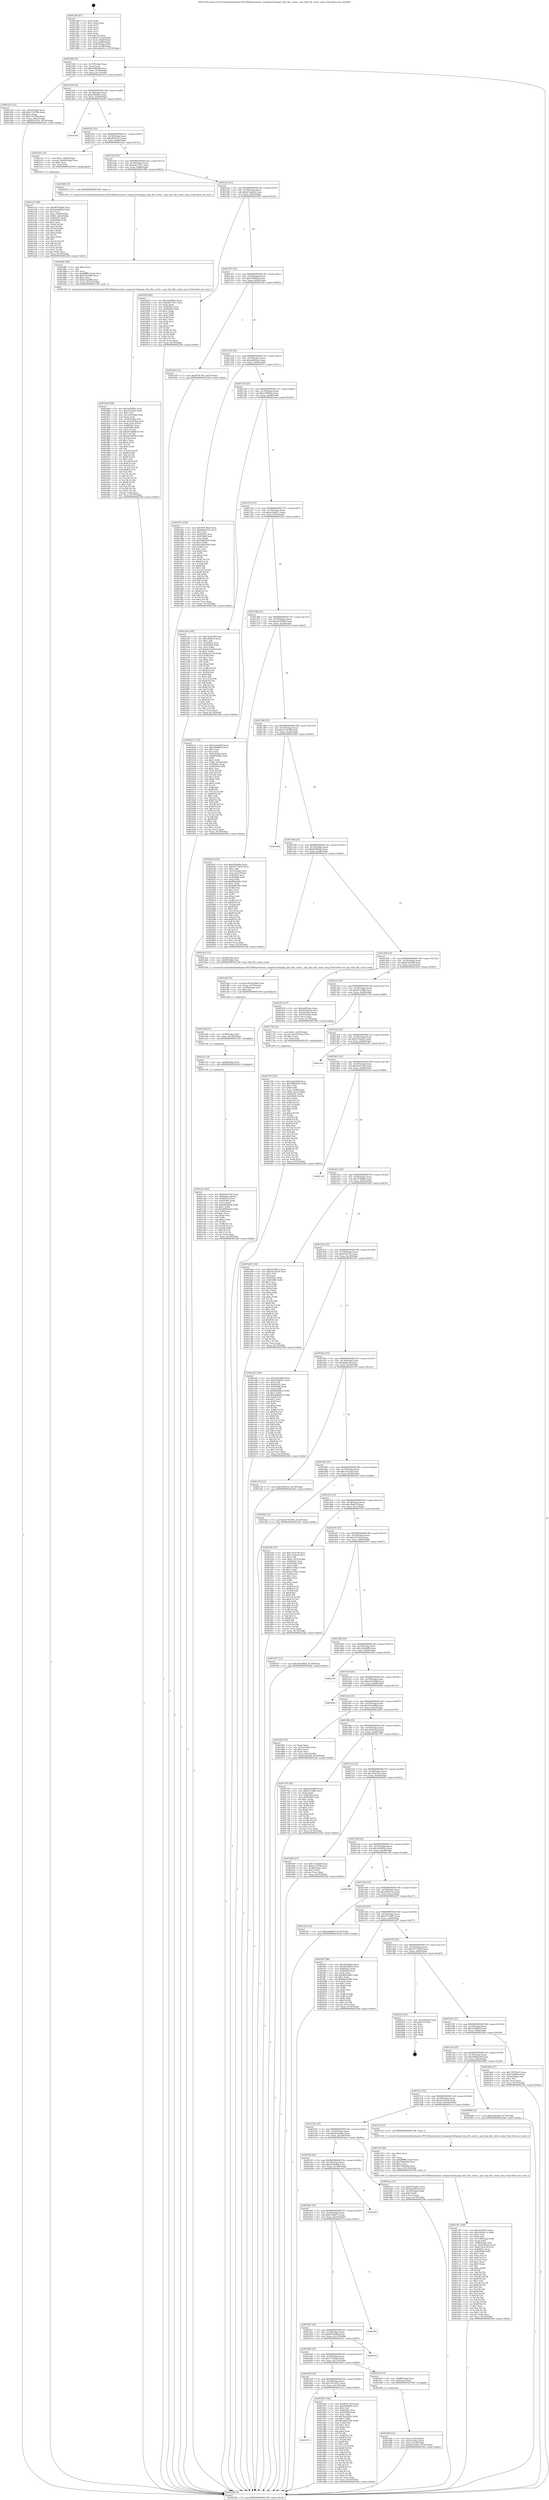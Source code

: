digraph "0x401260" {
  label = "0x401260 (/mnt/c/Users/mathe/Desktop/tcc/POCII/binaries/extr_tenginesrchttpngx_http_file_cache.c_ngx_http_file_cache_noop_Final-ollvm.out::main(0))"
  labelloc = "t"
  node[shape=record]

  Entry [label="",width=0.3,height=0.3,shape=circle,fillcolor=black,style=filled]
  "0x40128f" [label="{
     0x40128f [23]\l
     | [instrs]\l
     &nbsp;&nbsp;0x40128f \<+3\>: mov -0x74(%rbp),%eax\l
     &nbsp;&nbsp;0x401292 \<+2\>: mov %eax,%ecx\l
     &nbsp;&nbsp;0x401294 \<+6\>: sub $0xab6faf09,%ecx\l
     &nbsp;&nbsp;0x40129a \<+3\>: mov %eax,-0x78(%rbp)\l
     &nbsp;&nbsp;0x40129d \<+3\>: mov %ecx,-0x7c(%rbp)\l
     &nbsp;&nbsp;0x4012a0 \<+6\>: je 0000000000401d33 \<main+0xad3\>\l
  }"]
  "0x401d33" [label="{
     0x401d33 [31]\l
     | [instrs]\l
     &nbsp;&nbsp;0x401d33 \<+3\>: mov -0x6c(%rbp),%eax\l
     &nbsp;&nbsp;0x401d36 \<+5\>: add $0xe71b7f9a,%eax\l
     &nbsp;&nbsp;0x401d3b \<+3\>: add $0x1,%eax\l
     &nbsp;&nbsp;0x401d3e \<+5\>: sub $0xe71b7f9a,%eax\l
     &nbsp;&nbsp;0x401d43 \<+3\>: mov %eax,-0x6c(%rbp)\l
     &nbsp;&nbsp;0x401d46 \<+7\>: movl $0xf978c78c,-0x74(%rbp)\l
     &nbsp;&nbsp;0x401d4d \<+5\>: jmp 000000000040224b \<main+0xfeb\>\l
  }"]
  "0x4012a6" [label="{
     0x4012a6 [22]\l
     | [instrs]\l
     &nbsp;&nbsp;0x4012a6 \<+5\>: jmp 00000000004012ab \<main+0x4b\>\l
     &nbsp;&nbsp;0x4012ab \<+3\>: mov -0x78(%rbp),%eax\l
     &nbsp;&nbsp;0x4012ae \<+5\>: sub $0xaf38a0be,%eax\l
     &nbsp;&nbsp;0x4012b3 \<+3\>: mov %eax,-0x80(%rbp)\l
     &nbsp;&nbsp;0x4012b6 \<+6\>: je 0000000000402244 \<main+0xfe4\>\l
  }"]
  Exit [label="",width=0.3,height=0.3,shape=circle,fillcolor=black,style=filled,peripheries=2]
  "0x402244" [label="{
     0x402244\l
  }", style=dashed]
  "0x4012bc" [label="{
     0x4012bc [25]\l
     | [instrs]\l
     &nbsp;&nbsp;0x4012bc \<+5\>: jmp 00000000004012c1 \<main+0x61\>\l
     &nbsp;&nbsp;0x4012c1 \<+3\>: mov -0x78(%rbp),%eax\l
     &nbsp;&nbsp;0x4012c4 \<+5\>: sub $0xb86e5523,%eax\l
     &nbsp;&nbsp;0x4012c9 \<+6\>: mov %eax,-0x84(%rbp)\l
     &nbsp;&nbsp;0x4012cf \<+6\>: je 0000000000401a0c \<main+0x7ac\>\l
  }"]
  "0x401e1e" [label="{
     0x401e1e [93]\l
     | [instrs]\l
     &nbsp;&nbsp;0x401e1e \<+5\>: mov $0xf6c611b4,%eax\l
     &nbsp;&nbsp;0x401e23 \<+5\>: mov $0xfa4bceaf,%esi\l
     &nbsp;&nbsp;0x401e28 \<+7\>: mov 0x40505c,%ecx\l
     &nbsp;&nbsp;0x401e2f \<+7\>: mov 0x405060,%edx\l
     &nbsp;&nbsp;0x401e36 \<+3\>: mov %ecx,%r8d\l
     &nbsp;&nbsp;0x401e39 \<+7\>: add $0xd9f5de9d,%r8d\l
     &nbsp;&nbsp;0x401e40 \<+4\>: sub $0x1,%r8d\l
     &nbsp;&nbsp;0x401e44 \<+7\>: sub $0xd9f5de9d,%r8d\l
     &nbsp;&nbsp;0x401e4b \<+4\>: imul %r8d,%ecx\l
     &nbsp;&nbsp;0x401e4f \<+3\>: and $0x1,%ecx\l
     &nbsp;&nbsp;0x401e52 \<+3\>: cmp $0x0,%ecx\l
     &nbsp;&nbsp;0x401e55 \<+4\>: sete %r9b\l
     &nbsp;&nbsp;0x401e59 \<+3\>: cmp $0xa,%edx\l
     &nbsp;&nbsp;0x401e5c \<+4\>: setl %r10b\l
     &nbsp;&nbsp;0x401e60 \<+3\>: mov %r9b,%r11b\l
     &nbsp;&nbsp;0x401e63 \<+3\>: and %r10b,%r11b\l
     &nbsp;&nbsp;0x401e66 \<+3\>: xor %r10b,%r9b\l
     &nbsp;&nbsp;0x401e69 \<+3\>: or %r9b,%r11b\l
     &nbsp;&nbsp;0x401e6c \<+4\>: test $0x1,%r11b\l
     &nbsp;&nbsp;0x401e70 \<+3\>: cmovne %esi,%eax\l
     &nbsp;&nbsp;0x401e73 \<+3\>: mov %eax,-0x74(%rbp)\l
     &nbsp;&nbsp;0x401e76 \<+5\>: jmp 000000000040224b \<main+0xfeb\>\l
  }"]
  "0x401a0c" [label="{
     0x401a0c [23]\l
     | [instrs]\l
     &nbsp;&nbsp;0x401a0c \<+7\>: movl $0x1,-0x60(%rbp)\l
     &nbsp;&nbsp;0x401a13 \<+4\>: movslq -0x60(%rbp),%rax\l
     &nbsp;&nbsp;0x401a17 \<+4\>: shl $0x2,%rax\l
     &nbsp;&nbsp;0x401a1b \<+3\>: mov %rax,%rdi\l
     &nbsp;&nbsp;0x401a1e \<+5\>: call 0000000000401050 \<malloc@plt\>\l
     | [calls]\l
     &nbsp;&nbsp;0x401050 \{1\} (unknown)\l
  }"]
  "0x4012d5" [label="{
     0x4012d5 [25]\l
     | [instrs]\l
     &nbsp;&nbsp;0x4012d5 \<+5\>: jmp 00000000004012da \<main+0x7a\>\l
     &nbsp;&nbsp;0x4012da \<+3\>: mov -0x78(%rbp),%eax\l
     &nbsp;&nbsp;0x4012dd \<+5\>: sub $0xbde178c1,%eax\l
     &nbsp;&nbsp;0x4012e2 \<+6\>: mov %eax,-0x88(%rbp)\l
     &nbsp;&nbsp;0x4012e8 \<+6\>: je 0000000000401882 \<main+0x622\>\l
  }"]
  "0x401e15" [label="{
     0x401e15 [9]\l
     | [instrs]\l
     &nbsp;&nbsp;0x401e15 \<+4\>: mov -0x68(%rbp),%rdi\l
     &nbsp;&nbsp;0x401e19 \<+5\>: call 0000000000401030 \<free@plt\>\l
     | [calls]\l
     &nbsp;&nbsp;0x401030 \{1\} (unknown)\l
  }"]
  "0x401882" [label="{
     0x401882 [5]\l
     | [instrs]\l
     &nbsp;&nbsp;0x401882 \<+5\>: call 0000000000401160 \<next_i\>\l
     | [calls]\l
     &nbsp;&nbsp;0x401160 \{1\} (/mnt/c/Users/mathe/Desktop/tcc/POCII/binaries/extr_tenginesrchttpngx_http_file_cache.c_ngx_http_file_cache_noop_Final-ollvm.out::next_i)\l
  }"]
  "0x4012ee" [label="{
     0x4012ee [25]\l
     | [instrs]\l
     &nbsp;&nbsp;0x4012ee \<+5\>: jmp 00000000004012f3 \<main+0x93\>\l
     &nbsp;&nbsp;0x4012f3 \<+3\>: mov -0x78(%rbp),%eax\l
     &nbsp;&nbsp;0x4012f6 \<+5\>: sub $0xd21daa5d,%eax\l
     &nbsp;&nbsp;0x4012fb \<+6\>: mov %eax,-0x8c(%rbp)\l
     &nbsp;&nbsp;0x401301 \<+6\>: je 000000000040182f \<main+0x5cf\>\l
  }"]
  "0x401e06" [label="{
     0x401e06 [15]\l
     | [instrs]\l
     &nbsp;&nbsp;0x401e06 \<+4\>: mov -0x58(%rbp),%rdi\l
     &nbsp;&nbsp;0x401e0a \<+6\>: mov %eax,-0x128(%rbp)\l
     &nbsp;&nbsp;0x401e10 \<+5\>: call 0000000000401030 \<free@plt\>\l
     | [calls]\l
     &nbsp;&nbsp;0x401030 \{1\} (unknown)\l
  }"]
  "0x40182f" [label="{
     0x40182f [83]\l
     | [instrs]\l
     &nbsp;&nbsp;0x40182f \<+5\>: mov $0x3ed2f82a,%eax\l
     &nbsp;&nbsp;0x401834 \<+5\>: mov $0xbde178c1,%ecx\l
     &nbsp;&nbsp;0x401839 \<+2\>: xor %edx,%edx\l
     &nbsp;&nbsp;0x40183b \<+7\>: mov 0x40505c,%esi\l
     &nbsp;&nbsp;0x401842 \<+7\>: mov 0x405060,%edi\l
     &nbsp;&nbsp;0x401849 \<+3\>: sub $0x1,%edx\l
     &nbsp;&nbsp;0x40184c \<+3\>: mov %esi,%r8d\l
     &nbsp;&nbsp;0x40184f \<+3\>: add %edx,%r8d\l
     &nbsp;&nbsp;0x401852 \<+4\>: imul %r8d,%esi\l
     &nbsp;&nbsp;0x401856 \<+3\>: and $0x1,%esi\l
     &nbsp;&nbsp;0x401859 \<+3\>: cmp $0x0,%esi\l
     &nbsp;&nbsp;0x40185c \<+4\>: sete %r9b\l
     &nbsp;&nbsp;0x401860 \<+3\>: cmp $0xa,%edi\l
     &nbsp;&nbsp;0x401863 \<+4\>: setl %r10b\l
     &nbsp;&nbsp;0x401867 \<+3\>: mov %r9b,%r11b\l
     &nbsp;&nbsp;0x40186a \<+3\>: and %r10b,%r11b\l
     &nbsp;&nbsp;0x40186d \<+3\>: xor %r10b,%r9b\l
     &nbsp;&nbsp;0x401870 \<+3\>: or %r9b,%r11b\l
     &nbsp;&nbsp;0x401873 \<+4\>: test $0x1,%r11b\l
     &nbsp;&nbsp;0x401877 \<+3\>: cmovne %ecx,%eax\l
     &nbsp;&nbsp;0x40187a \<+3\>: mov %eax,-0x74(%rbp)\l
     &nbsp;&nbsp;0x40187d \<+5\>: jmp 000000000040224b \<main+0xfeb\>\l
  }"]
  "0x401307" [label="{
     0x401307 [25]\l
     | [instrs]\l
     &nbsp;&nbsp;0x401307 \<+5\>: jmp 000000000040130c \<main+0xac\>\l
     &nbsp;&nbsp;0x40130c \<+3\>: mov -0x78(%rbp),%eax\l
     &nbsp;&nbsp;0x40130f \<+5\>: sub $0xd3448b2f,%eax\l
     &nbsp;&nbsp;0x401314 \<+6\>: mov %eax,-0x90(%rbp)\l
     &nbsp;&nbsp;0x40131a \<+6\>: je 0000000000401a85 \<main+0x825\>\l
  }"]
  "0x401def" [label="{
     0x401def [23]\l
     | [instrs]\l
     &nbsp;&nbsp;0x401def \<+10\>: movabs $0x4030b6,%rdi\l
     &nbsp;&nbsp;0x401df9 \<+3\>: mov %eax,-0x70(%rbp)\l
     &nbsp;&nbsp;0x401dfc \<+3\>: mov -0x70(%rbp),%esi\l
     &nbsp;&nbsp;0x401dff \<+2\>: mov $0x0,%al\l
     &nbsp;&nbsp;0x401e01 \<+5\>: call 0000000000401040 \<printf@plt\>\l
     | [calls]\l
     &nbsp;&nbsp;0x401040 \{1\} (unknown)\l
  }"]
  "0x401a85" [label="{
     0x401a85 [12]\l
     | [instrs]\l
     &nbsp;&nbsp;0x401a85 \<+7\>: movl $0xf978c78c,-0x74(%rbp)\l
     &nbsp;&nbsp;0x401a8c \<+5\>: jmp 000000000040224b \<main+0xfeb\>\l
  }"]
  "0x401320" [label="{
     0x401320 [25]\l
     | [instrs]\l
     &nbsp;&nbsp;0x401320 \<+5\>: jmp 0000000000401325 \<main+0xc5\>\l
     &nbsp;&nbsp;0x401325 \<+3\>: mov -0x78(%rbp),%eax\l
     &nbsp;&nbsp;0x401328 \<+5\>: sub $0xdafd56ee,%eax\l
     &nbsp;&nbsp;0x40132d \<+6\>: mov %eax,-0x94(%rbp)\l
     &nbsp;&nbsp;0x401333 \<+6\>: je 000000000040197c \<main+0x71c\>\l
  }"]
  "0x401672" [label="{
     0x401672\l
  }", style=dashed]
  "0x40197c" [label="{
     0x40197c [144]\l
     | [instrs]\l
     &nbsp;&nbsp;0x40197c \<+5\>: mov $0x687630b4,%eax\l
     &nbsp;&nbsp;0x401981 \<+5\>: mov $0xb86e5523,%ecx\l
     &nbsp;&nbsp;0x401986 \<+2\>: mov $0x1,%dl\l
     &nbsp;&nbsp;0x401988 \<+7\>: mov 0x40505c,%esi\l
     &nbsp;&nbsp;0x40198f \<+7\>: mov 0x405060,%edi\l
     &nbsp;&nbsp;0x401996 \<+3\>: mov %esi,%r8d\l
     &nbsp;&nbsp;0x401999 \<+7\>: sub $0x284619f4,%r8d\l
     &nbsp;&nbsp;0x4019a0 \<+4\>: sub $0x1,%r8d\l
     &nbsp;&nbsp;0x4019a4 \<+7\>: add $0x284619f4,%r8d\l
     &nbsp;&nbsp;0x4019ab \<+4\>: imul %r8d,%esi\l
     &nbsp;&nbsp;0x4019af \<+3\>: and $0x1,%esi\l
     &nbsp;&nbsp;0x4019b2 \<+3\>: cmp $0x0,%esi\l
     &nbsp;&nbsp;0x4019b5 \<+4\>: sete %r9b\l
     &nbsp;&nbsp;0x4019b9 \<+3\>: cmp $0xa,%edi\l
     &nbsp;&nbsp;0x4019bc \<+4\>: setl %r10b\l
     &nbsp;&nbsp;0x4019c0 \<+3\>: mov %r9b,%r11b\l
     &nbsp;&nbsp;0x4019c3 \<+4\>: xor $0xff,%r11b\l
     &nbsp;&nbsp;0x4019c7 \<+3\>: mov %r10b,%bl\l
     &nbsp;&nbsp;0x4019ca \<+3\>: xor $0xff,%bl\l
     &nbsp;&nbsp;0x4019cd \<+3\>: xor $0x1,%dl\l
     &nbsp;&nbsp;0x4019d0 \<+3\>: mov %r11b,%r14b\l
     &nbsp;&nbsp;0x4019d3 \<+4\>: and $0xff,%r14b\l
     &nbsp;&nbsp;0x4019d7 \<+3\>: and %dl,%r9b\l
     &nbsp;&nbsp;0x4019da \<+3\>: mov %bl,%r15b\l
     &nbsp;&nbsp;0x4019dd \<+4\>: and $0xff,%r15b\l
     &nbsp;&nbsp;0x4019e1 \<+3\>: and %dl,%r10b\l
     &nbsp;&nbsp;0x4019e4 \<+3\>: or %r9b,%r14b\l
     &nbsp;&nbsp;0x4019e7 \<+3\>: or %r10b,%r15b\l
     &nbsp;&nbsp;0x4019ea \<+3\>: xor %r15b,%r14b\l
     &nbsp;&nbsp;0x4019ed \<+3\>: or %bl,%r11b\l
     &nbsp;&nbsp;0x4019f0 \<+4\>: xor $0xff,%r11b\l
     &nbsp;&nbsp;0x4019f4 \<+3\>: or $0x1,%dl\l
     &nbsp;&nbsp;0x4019f7 \<+3\>: and %dl,%r11b\l
     &nbsp;&nbsp;0x4019fa \<+3\>: or %r11b,%r14b\l
     &nbsp;&nbsp;0x4019fd \<+4\>: test $0x1,%r14b\l
     &nbsp;&nbsp;0x401a01 \<+3\>: cmovne %ecx,%eax\l
     &nbsp;&nbsp;0x401a04 \<+3\>: mov %eax,-0x74(%rbp)\l
     &nbsp;&nbsp;0x401a07 \<+5\>: jmp 000000000040224b \<main+0xfeb\>\l
  }"]
  "0x401339" [label="{
     0x401339 [25]\l
     | [instrs]\l
     &nbsp;&nbsp;0x401339 \<+5\>: jmp 000000000040133e \<main+0xde\>\l
     &nbsp;&nbsp;0x40133e \<+3\>: mov -0x78(%rbp),%eax\l
     &nbsp;&nbsp;0x401341 \<+5\>: sub $0xe1f9916c,%eax\l
     &nbsp;&nbsp;0x401346 \<+6\>: mov %eax,-0x98(%rbp)\l
     &nbsp;&nbsp;0x40134c \<+6\>: je 0000000000401ea4 \<main+0xc44\>\l
  }"]
  "0x401d52" [label="{
     0x401d52 [144]\l
     | [instrs]\l
     &nbsp;&nbsp;0x401d52 \<+5\>: mov $0xf6c611b4,%eax\l
     &nbsp;&nbsp;0x401d57 \<+5\>: mov $0xf209b4fa,%ecx\l
     &nbsp;&nbsp;0x401d5c \<+2\>: mov $0x1,%dl\l
     &nbsp;&nbsp;0x401d5e \<+7\>: mov 0x40505c,%esi\l
     &nbsp;&nbsp;0x401d65 \<+7\>: mov 0x405060,%edi\l
     &nbsp;&nbsp;0x401d6c \<+3\>: mov %esi,%r8d\l
     &nbsp;&nbsp;0x401d6f \<+7\>: sub $0x5be02f2b,%r8d\l
     &nbsp;&nbsp;0x401d76 \<+4\>: sub $0x1,%r8d\l
     &nbsp;&nbsp;0x401d7a \<+7\>: add $0x5be02f2b,%r8d\l
     &nbsp;&nbsp;0x401d81 \<+4\>: imul %r8d,%esi\l
     &nbsp;&nbsp;0x401d85 \<+3\>: and $0x1,%esi\l
     &nbsp;&nbsp;0x401d88 \<+3\>: cmp $0x0,%esi\l
     &nbsp;&nbsp;0x401d8b \<+4\>: sete %r9b\l
     &nbsp;&nbsp;0x401d8f \<+3\>: cmp $0xa,%edi\l
     &nbsp;&nbsp;0x401d92 \<+4\>: setl %r10b\l
     &nbsp;&nbsp;0x401d96 \<+3\>: mov %r9b,%r11b\l
     &nbsp;&nbsp;0x401d99 \<+4\>: xor $0xff,%r11b\l
     &nbsp;&nbsp;0x401d9d \<+3\>: mov %r10b,%bl\l
     &nbsp;&nbsp;0x401da0 \<+3\>: xor $0xff,%bl\l
     &nbsp;&nbsp;0x401da3 \<+3\>: xor $0x1,%dl\l
     &nbsp;&nbsp;0x401da6 \<+3\>: mov %r11b,%r14b\l
     &nbsp;&nbsp;0x401da9 \<+4\>: and $0xff,%r14b\l
     &nbsp;&nbsp;0x401dad \<+3\>: and %dl,%r9b\l
     &nbsp;&nbsp;0x401db0 \<+3\>: mov %bl,%r15b\l
     &nbsp;&nbsp;0x401db3 \<+4\>: and $0xff,%r15b\l
     &nbsp;&nbsp;0x401db7 \<+3\>: and %dl,%r10b\l
     &nbsp;&nbsp;0x401dba \<+3\>: or %r9b,%r14b\l
     &nbsp;&nbsp;0x401dbd \<+3\>: or %r10b,%r15b\l
     &nbsp;&nbsp;0x401dc0 \<+3\>: xor %r15b,%r14b\l
     &nbsp;&nbsp;0x401dc3 \<+3\>: or %bl,%r11b\l
     &nbsp;&nbsp;0x401dc6 \<+4\>: xor $0xff,%r11b\l
     &nbsp;&nbsp;0x401dca \<+3\>: or $0x1,%dl\l
     &nbsp;&nbsp;0x401dcd \<+3\>: and %dl,%r11b\l
     &nbsp;&nbsp;0x401dd0 \<+3\>: or %r11b,%r14b\l
     &nbsp;&nbsp;0x401dd3 \<+4\>: test $0x1,%r14b\l
     &nbsp;&nbsp;0x401dd7 \<+3\>: cmovne %ecx,%eax\l
     &nbsp;&nbsp;0x401dda \<+3\>: mov %eax,-0x74(%rbp)\l
     &nbsp;&nbsp;0x401ddd \<+5\>: jmp 000000000040224b \<main+0xfeb\>\l
  }"]
  "0x401ea4" [label="{
     0x401ea4 [144]\l
     | [instrs]\l
     &nbsp;&nbsp;0x401ea4 \<+5\>: mov $0x7d3ae7ff,%eax\l
     &nbsp;&nbsp;0x401ea9 \<+5\>: mov $0x1f9a67d,%ecx\l
     &nbsp;&nbsp;0x401eae \<+2\>: mov $0x1,%dl\l
     &nbsp;&nbsp;0x401eb0 \<+7\>: mov 0x40505c,%esi\l
     &nbsp;&nbsp;0x401eb7 \<+7\>: mov 0x405060,%edi\l
     &nbsp;&nbsp;0x401ebe \<+3\>: mov %esi,%r8d\l
     &nbsp;&nbsp;0x401ec1 \<+7\>: add $0x8a533c6f,%r8d\l
     &nbsp;&nbsp;0x401ec8 \<+4\>: sub $0x1,%r8d\l
     &nbsp;&nbsp;0x401ecc \<+7\>: sub $0x8a533c6f,%r8d\l
     &nbsp;&nbsp;0x401ed3 \<+4\>: imul %r8d,%esi\l
     &nbsp;&nbsp;0x401ed7 \<+3\>: and $0x1,%esi\l
     &nbsp;&nbsp;0x401eda \<+3\>: cmp $0x0,%esi\l
     &nbsp;&nbsp;0x401edd \<+4\>: sete %r9b\l
     &nbsp;&nbsp;0x401ee1 \<+3\>: cmp $0xa,%edi\l
     &nbsp;&nbsp;0x401ee4 \<+4\>: setl %r10b\l
     &nbsp;&nbsp;0x401ee8 \<+3\>: mov %r9b,%r11b\l
     &nbsp;&nbsp;0x401eeb \<+4\>: xor $0xff,%r11b\l
     &nbsp;&nbsp;0x401eef \<+3\>: mov %r10b,%bl\l
     &nbsp;&nbsp;0x401ef2 \<+3\>: xor $0xff,%bl\l
     &nbsp;&nbsp;0x401ef5 \<+3\>: xor $0x1,%dl\l
     &nbsp;&nbsp;0x401ef8 \<+3\>: mov %r11b,%r14b\l
     &nbsp;&nbsp;0x401efb \<+4\>: and $0xff,%r14b\l
     &nbsp;&nbsp;0x401eff \<+3\>: and %dl,%r9b\l
     &nbsp;&nbsp;0x401f02 \<+3\>: mov %bl,%r15b\l
     &nbsp;&nbsp;0x401f05 \<+4\>: and $0xff,%r15b\l
     &nbsp;&nbsp;0x401f09 \<+3\>: and %dl,%r10b\l
     &nbsp;&nbsp;0x401f0c \<+3\>: or %r9b,%r14b\l
     &nbsp;&nbsp;0x401f0f \<+3\>: or %r10b,%r15b\l
     &nbsp;&nbsp;0x401f12 \<+3\>: xor %r15b,%r14b\l
     &nbsp;&nbsp;0x401f15 \<+3\>: or %bl,%r11b\l
     &nbsp;&nbsp;0x401f18 \<+4\>: xor $0xff,%r11b\l
     &nbsp;&nbsp;0x401f1c \<+3\>: or $0x1,%dl\l
     &nbsp;&nbsp;0x401f1f \<+3\>: and %dl,%r11b\l
     &nbsp;&nbsp;0x401f22 \<+3\>: or %r11b,%r14b\l
     &nbsp;&nbsp;0x401f25 \<+4\>: test $0x1,%r14b\l
     &nbsp;&nbsp;0x401f29 \<+3\>: cmovne %ecx,%eax\l
     &nbsp;&nbsp;0x401f2c \<+3\>: mov %eax,-0x74(%rbp)\l
     &nbsp;&nbsp;0x401f2f \<+5\>: jmp 000000000040224b \<main+0xfeb\>\l
  }"]
  "0x401352" [label="{
     0x401352 [25]\l
     | [instrs]\l
     &nbsp;&nbsp;0x401352 \<+5\>: jmp 0000000000401357 \<main+0xf7\>\l
     &nbsp;&nbsp;0x401357 \<+3\>: mov -0x78(%rbp),%eax\l
     &nbsp;&nbsp;0x40135a \<+5\>: sub $0xe229e67c,%eax\l
     &nbsp;&nbsp;0x40135f \<+6\>: mov %eax,-0x9c(%rbp)\l
     &nbsp;&nbsp;0x401365 \<+6\>: je 0000000000401b21 \<main+0x8c1\>\l
  }"]
  "0x401c87" [label="{
     0x401c87 [160]\l
     | [instrs]\l
     &nbsp;&nbsp;0x401c87 \<+5\>: mov $0x67ef4672,%ecx\l
     &nbsp;&nbsp;0x401c8c \<+5\>: mov $0x420b3e7a,%edx\l
     &nbsp;&nbsp;0x401c91 \<+3\>: mov $0x1,%sil\l
     &nbsp;&nbsp;0x401c94 \<+2\>: xor %edi,%edi\l
     &nbsp;&nbsp;0x401c96 \<+7\>: mov -0x124(%rbp),%r8d\l
     &nbsp;&nbsp;0x401c9d \<+4\>: imul %eax,%r8d\l
     &nbsp;&nbsp;0x401ca1 \<+4\>: mov -0x68(%rbp),%r9\l
     &nbsp;&nbsp;0x401ca5 \<+4\>: movslq -0x6c(%rbp),%r10\l
     &nbsp;&nbsp;0x401ca9 \<+4\>: mov %r8d,(%r9,%r10,4)\l
     &nbsp;&nbsp;0x401cad \<+7\>: mov 0x40505c,%eax\l
     &nbsp;&nbsp;0x401cb4 \<+8\>: mov 0x405060,%r8d\l
     &nbsp;&nbsp;0x401cbc \<+3\>: sub $0x1,%edi\l
     &nbsp;&nbsp;0x401cbf \<+3\>: mov %eax,%r11d\l
     &nbsp;&nbsp;0x401cc2 \<+3\>: add %edi,%r11d\l
     &nbsp;&nbsp;0x401cc5 \<+4\>: imul %r11d,%eax\l
     &nbsp;&nbsp;0x401cc9 \<+3\>: and $0x1,%eax\l
     &nbsp;&nbsp;0x401ccc \<+3\>: cmp $0x0,%eax\l
     &nbsp;&nbsp;0x401ccf \<+3\>: sete %bl\l
     &nbsp;&nbsp;0x401cd2 \<+4\>: cmp $0xa,%r8d\l
     &nbsp;&nbsp;0x401cd6 \<+4\>: setl %r14b\l
     &nbsp;&nbsp;0x401cda \<+3\>: mov %bl,%r15b\l
     &nbsp;&nbsp;0x401cdd \<+4\>: xor $0xff,%r15b\l
     &nbsp;&nbsp;0x401ce1 \<+3\>: mov %r14b,%r12b\l
     &nbsp;&nbsp;0x401ce4 \<+4\>: xor $0xff,%r12b\l
     &nbsp;&nbsp;0x401ce8 \<+4\>: xor $0x1,%sil\l
     &nbsp;&nbsp;0x401cec \<+3\>: mov %r15b,%r13b\l
     &nbsp;&nbsp;0x401cef \<+4\>: and $0xff,%r13b\l
     &nbsp;&nbsp;0x401cf3 \<+3\>: and %sil,%bl\l
     &nbsp;&nbsp;0x401cf6 \<+3\>: mov %r12b,%al\l
     &nbsp;&nbsp;0x401cf9 \<+2\>: and $0xff,%al\l
     &nbsp;&nbsp;0x401cfb \<+3\>: and %sil,%r14b\l
     &nbsp;&nbsp;0x401cfe \<+3\>: or %bl,%r13b\l
     &nbsp;&nbsp;0x401d01 \<+3\>: or %r14b,%al\l
     &nbsp;&nbsp;0x401d04 \<+3\>: xor %al,%r13b\l
     &nbsp;&nbsp;0x401d07 \<+3\>: or %r12b,%r15b\l
     &nbsp;&nbsp;0x401d0a \<+4\>: xor $0xff,%r15b\l
     &nbsp;&nbsp;0x401d0e \<+4\>: or $0x1,%sil\l
     &nbsp;&nbsp;0x401d12 \<+3\>: and %sil,%r15b\l
     &nbsp;&nbsp;0x401d15 \<+3\>: or %r15b,%r13b\l
     &nbsp;&nbsp;0x401d18 \<+4\>: test $0x1,%r13b\l
     &nbsp;&nbsp;0x401d1c \<+3\>: cmovne %edx,%ecx\l
     &nbsp;&nbsp;0x401d1f \<+3\>: mov %ecx,-0x74(%rbp)\l
     &nbsp;&nbsp;0x401d22 \<+5\>: jmp 000000000040224b \<main+0xfeb\>\l
  }"]
  "0x401b21" [label="{
     0x401b21 [152]\l
     | [instrs]\l
     &nbsp;&nbsp;0x401b21 \<+5\>: mov $0x2a4cbb90,%eax\l
     &nbsp;&nbsp;0x401b26 \<+5\>: mov $0x5208883f,%ecx\l
     &nbsp;&nbsp;0x401b2b \<+2\>: mov $0x1,%dl\l
     &nbsp;&nbsp;0x401b2d \<+2\>: xor %esi,%esi\l
     &nbsp;&nbsp;0x401b2f \<+3\>: mov -0x6c(%rbp),%edi\l
     &nbsp;&nbsp;0x401b32 \<+3\>: cmp -0x60(%rbp),%edi\l
     &nbsp;&nbsp;0x401b35 \<+4\>: setl %r8b\l
     &nbsp;&nbsp;0x401b39 \<+4\>: and $0x1,%r8b\l
     &nbsp;&nbsp;0x401b3d \<+4\>: mov %r8b,-0x2d(%rbp)\l
     &nbsp;&nbsp;0x401b41 \<+7\>: mov 0x40505c,%edi\l
     &nbsp;&nbsp;0x401b48 \<+8\>: mov 0x405060,%r9d\l
     &nbsp;&nbsp;0x401b50 \<+3\>: sub $0x1,%esi\l
     &nbsp;&nbsp;0x401b53 \<+3\>: mov %edi,%r10d\l
     &nbsp;&nbsp;0x401b56 \<+3\>: add %esi,%r10d\l
     &nbsp;&nbsp;0x401b59 \<+4\>: imul %r10d,%edi\l
     &nbsp;&nbsp;0x401b5d \<+3\>: and $0x1,%edi\l
     &nbsp;&nbsp;0x401b60 \<+3\>: cmp $0x0,%edi\l
     &nbsp;&nbsp;0x401b63 \<+4\>: sete %r8b\l
     &nbsp;&nbsp;0x401b67 \<+4\>: cmp $0xa,%r9d\l
     &nbsp;&nbsp;0x401b6b \<+4\>: setl %r11b\l
     &nbsp;&nbsp;0x401b6f \<+3\>: mov %r8b,%bl\l
     &nbsp;&nbsp;0x401b72 \<+3\>: xor $0xff,%bl\l
     &nbsp;&nbsp;0x401b75 \<+3\>: mov %r11b,%r14b\l
     &nbsp;&nbsp;0x401b78 \<+4\>: xor $0xff,%r14b\l
     &nbsp;&nbsp;0x401b7c \<+3\>: xor $0x1,%dl\l
     &nbsp;&nbsp;0x401b7f \<+3\>: mov %bl,%r15b\l
     &nbsp;&nbsp;0x401b82 \<+4\>: and $0xff,%r15b\l
     &nbsp;&nbsp;0x401b86 \<+3\>: and %dl,%r8b\l
     &nbsp;&nbsp;0x401b89 \<+3\>: mov %r14b,%r12b\l
     &nbsp;&nbsp;0x401b8c \<+4\>: and $0xff,%r12b\l
     &nbsp;&nbsp;0x401b90 \<+3\>: and %dl,%r11b\l
     &nbsp;&nbsp;0x401b93 \<+3\>: or %r8b,%r15b\l
     &nbsp;&nbsp;0x401b96 \<+3\>: or %r11b,%r12b\l
     &nbsp;&nbsp;0x401b99 \<+3\>: xor %r12b,%r15b\l
     &nbsp;&nbsp;0x401b9c \<+3\>: or %r14b,%bl\l
     &nbsp;&nbsp;0x401b9f \<+3\>: xor $0xff,%bl\l
     &nbsp;&nbsp;0x401ba2 \<+3\>: or $0x1,%dl\l
     &nbsp;&nbsp;0x401ba5 \<+2\>: and %dl,%bl\l
     &nbsp;&nbsp;0x401ba7 \<+3\>: or %bl,%r15b\l
     &nbsp;&nbsp;0x401baa \<+4\>: test $0x1,%r15b\l
     &nbsp;&nbsp;0x401bae \<+3\>: cmovne %ecx,%eax\l
     &nbsp;&nbsp;0x401bb1 \<+3\>: mov %eax,-0x74(%rbp)\l
     &nbsp;&nbsp;0x401bb4 \<+5\>: jmp 000000000040224b \<main+0xfeb\>\l
  }"]
  "0x40136b" [label="{
     0x40136b [25]\l
     | [instrs]\l
     &nbsp;&nbsp;0x40136b \<+5\>: jmp 0000000000401370 \<main+0x110\>\l
     &nbsp;&nbsp;0x401370 \<+3\>: mov -0x78(%rbp),%eax\l
     &nbsp;&nbsp;0x401373 \<+5\>: sub $0xeb1969e9,%eax\l
     &nbsp;&nbsp;0x401378 \<+6\>: mov %eax,-0xa0(%rbp)\l
     &nbsp;&nbsp;0x40137e \<+6\>: je 000000000040202f \<main+0xdcf\>\l
  }"]
  "0x401c5f" [label="{
     0x401c5f [40]\l
     | [instrs]\l
     &nbsp;&nbsp;0x401c5f \<+5\>: mov $0x2,%ecx\l
     &nbsp;&nbsp;0x401c64 \<+1\>: cltd\l
     &nbsp;&nbsp;0x401c65 \<+2\>: idiv %ecx\l
     &nbsp;&nbsp;0x401c67 \<+6\>: imul $0xfffffffe,%edx,%ecx\l
     &nbsp;&nbsp;0x401c6d \<+6\>: sub $0x794afe8b,%ecx\l
     &nbsp;&nbsp;0x401c73 \<+3\>: add $0x1,%ecx\l
     &nbsp;&nbsp;0x401c76 \<+6\>: add $0x794afe8b,%ecx\l
     &nbsp;&nbsp;0x401c7c \<+6\>: mov %ecx,-0x124(%rbp)\l
     &nbsp;&nbsp;0x401c82 \<+5\>: call 0000000000401160 \<next_i\>\l
     | [calls]\l
     &nbsp;&nbsp;0x401160 \{1\} (/mnt/c/Users/mathe/Desktop/tcc/POCII/binaries/extr_tenginesrchttpngx_http_file_cache.c_ngx_http_file_cache_noop_Final-ollvm.out::next_i)\l
  }"]
  "0x40202f" [label="{
     0x40202f [150]\l
     | [instrs]\l
     &nbsp;&nbsp;0x40202f \<+5\>: mov $0xaf38a0be,%eax\l
     &nbsp;&nbsp;0x402034 \<+5\>: mov $0x50772b39,%ecx\l
     &nbsp;&nbsp;0x402039 \<+2\>: mov $0x1,%dl\l
     &nbsp;&nbsp;0x40203b \<+3\>: mov -0x3c(%rbp),%esi\l
     &nbsp;&nbsp;0x40203e \<+3\>: mov %esi,-0x2c(%rbp)\l
     &nbsp;&nbsp;0x402041 \<+7\>: mov 0x40505c,%esi\l
     &nbsp;&nbsp;0x402048 \<+7\>: mov 0x405060,%edi\l
     &nbsp;&nbsp;0x40204f \<+3\>: mov %esi,%r8d\l
     &nbsp;&nbsp;0x402052 \<+7\>: add $0xfbb9c8fe,%r8d\l
     &nbsp;&nbsp;0x402059 \<+4\>: sub $0x1,%r8d\l
     &nbsp;&nbsp;0x40205d \<+7\>: sub $0xfbb9c8fe,%r8d\l
     &nbsp;&nbsp;0x402064 \<+4\>: imul %r8d,%esi\l
     &nbsp;&nbsp;0x402068 \<+3\>: and $0x1,%esi\l
     &nbsp;&nbsp;0x40206b \<+3\>: cmp $0x0,%esi\l
     &nbsp;&nbsp;0x40206e \<+4\>: sete %r9b\l
     &nbsp;&nbsp;0x402072 \<+3\>: cmp $0xa,%edi\l
     &nbsp;&nbsp;0x402075 \<+4\>: setl %r10b\l
     &nbsp;&nbsp;0x402079 \<+3\>: mov %r9b,%r11b\l
     &nbsp;&nbsp;0x40207c \<+4\>: xor $0xff,%r11b\l
     &nbsp;&nbsp;0x402080 \<+3\>: mov %r10b,%bl\l
     &nbsp;&nbsp;0x402083 \<+3\>: xor $0xff,%bl\l
     &nbsp;&nbsp;0x402086 \<+3\>: xor $0x1,%dl\l
     &nbsp;&nbsp;0x402089 \<+3\>: mov %r11b,%r14b\l
     &nbsp;&nbsp;0x40208c \<+4\>: and $0xff,%r14b\l
     &nbsp;&nbsp;0x402090 \<+3\>: and %dl,%r9b\l
     &nbsp;&nbsp;0x402093 \<+3\>: mov %bl,%r15b\l
     &nbsp;&nbsp;0x402096 \<+4\>: and $0xff,%r15b\l
     &nbsp;&nbsp;0x40209a \<+3\>: and %dl,%r10b\l
     &nbsp;&nbsp;0x40209d \<+3\>: or %r9b,%r14b\l
     &nbsp;&nbsp;0x4020a0 \<+3\>: or %r10b,%r15b\l
     &nbsp;&nbsp;0x4020a3 \<+3\>: xor %r15b,%r14b\l
     &nbsp;&nbsp;0x4020a6 \<+3\>: or %bl,%r11b\l
     &nbsp;&nbsp;0x4020a9 \<+4\>: xor $0xff,%r11b\l
     &nbsp;&nbsp;0x4020ad \<+3\>: or $0x1,%dl\l
     &nbsp;&nbsp;0x4020b0 \<+3\>: and %dl,%r11b\l
     &nbsp;&nbsp;0x4020b3 \<+3\>: or %r11b,%r14b\l
     &nbsp;&nbsp;0x4020b6 \<+4\>: test $0x1,%r14b\l
     &nbsp;&nbsp;0x4020ba \<+3\>: cmovne %ecx,%eax\l
     &nbsp;&nbsp;0x4020bd \<+3\>: mov %eax,-0x74(%rbp)\l
     &nbsp;&nbsp;0x4020c0 \<+5\>: jmp 000000000040224b \<main+0xfeb\>\l
  }"]
  "0x401384" [label="{
     0x401384 [25]\l
     | [instrs]\l
     &nbsp;&nbsp;0x401384 \<+5\>: jmp 0000000000401389 \<main+0x129\>\l
     &nbsp;&nbsp;0x401389 \<+3\>: mov -0x78(%rbp),%eax\l
     &nbsp;&nbsp;0x40138c \<+5\>: sub $0xf1c32596,%eax\l
     &nbsp;&nbsp;0x401391 \<+6\>: mov %eax,-0xa4(%rbp)\l
     &nbsp;&nbsp;0x401397 \<+6\>: je 00000000004016b0 \<main+0x450\>\l
  }"]
  "0x401a23" [label="{
     0x401a23 [98]\l
     | [instrs]\l
     &nbsp;&nbsp;0x401a23 \<+5\>: mov $0x687630b4,%ecx\l
     &nbsp;&nbsp;0x401a28 \<+5\>: mov $0xd3448b2f,%edx\l
     &nbsp;&nbsp;0x401a2d \<+2\>: xor %esi,%esi\l
     &nbsp;&nbsp;0x401a2f \<+4\>: mov %rax,-0x68(%rbp)\l
     &nbsp;&nbsp;0x401a33 \<+7\>: movl $0x0,-0x6c(%rbp)\l
     &nbsp;&nbsp;0x401a3a \<+8\>: mov 0x40505c,%r8d\l
     &nbsp;&nbsp;0x401a42 \<+8\>: mov 0x405060,%r9d\l
     &nbsp;&nbsp;0x401a4a \<+3\>: sub $0x1,%esi\l
     &nbsp;&nbsp;0x401a4d \<+3\>: mov %r8d,%r10d\l
     &nbsp;&nbsp;0x401a50 \<+3\>: add %esi,%r10d\l
     &nbsp;&nbsp;0x401a53 \<+4\>: imul %r10d,%r8d\l
     &nbsp;&nbsp;0x401a57 \<+4\>: and $0x1,%r8d\l
     &nbsp;&nbsp;0x401a5b \<+4\>: cmp $0x0,%r8d\l
     &nbsp;&nbsp;0x401a5f \<+4\>: sete %r11b\l
     &nbsp;&nbsp;0x401a63 \<+4\>: cmp $0xa,%r9d\l
     &nbsp;&nbsp;0x401a67 \<+3\>: setl %bl\l
     &nbsp;&nbsp;0x401a6a \<+3\>: mov %r11b,%r14b\l
     &nbsp;&nbsp;0x401a6d \<+3\>: and %bl,%r14b\l
     &nbsp;&nbsp;0x401a70 \<+3\>: xor %bl,%r11b\l
     &nbsp;&nbsp;0x401a73 \<+3\>: or %r11b,%r14b\l
     &nbsp;&nbsp;0x401a76 \<+4\>: test $0x1,%r14b\l
     &nbsp;&nbsp;0x401a7a \<+3\>: cmovne %edx,%ecx\l
     &nbsp;&nbsp;0x401a7d \<+3\>: mov %ecx,-0x74(%rbp)\l
     &nbsp;&nbsp;0x401a80 \<+5\>: jmp 000000000040224b \<main+0xfeb\>\l
  }"]
  "0x4016b0" [label="{
     0x4016b0\l
  }", style=dashed]
  "0x40139d" [label="{
     0x40139d [25]\l
     | [instrs]\l
     &nbsp;&nbsp;0x40139d \<+5\>: jmp 00000000004013a2 \<main+0x142\>\l
     &nbsp;&nbsp;0x4013a2 \<+3\>: mov -0x78(%rbp),%eax\l
     &nbsp;&nbsp;0x4013a5 \<+5\>: sub $0xf209b4fa,%eax\l
     &nbsp;&nbsp;0x4013aa \<+6\>: mov %eax,-0xa8(%rbp)\l
     &nbsp;&nbsp;0x4013b0 \<+6\>: je 0000000000401de2 \<main+0xb82\>\l
  }"]
  "0x4018af" [label="{
     0x4018af [168]\l
     | [instrs]\l
     &nbsp;&nbsp;0x4018af \<+5\>: mov $0x3ed2f82a,%ecx\l
     &nbsp;&nbsp;0x4018b4 \<+5\>: mov $0xa533ede,%edx\l
     &nbsp;&nbsp;0x4018b9 \<+3\>: mov $0x1,%sil\l
     &nbsp;&nbsp;0x4018bc \<+6\>: mov -0x120(%rbp),%edi\l
     &nbsp;&nbsp;0x4018c2 \<+3\>: imul %eax,%edi\l
     &nbsp;&nbsp;0x4018c5 \<+4\>: mov -0x58(%rbp),%r8\l
     &nbsp;&nbsp;0x4018c9 \<+4\>: movslq -0x5c(%rbp),%r9\l
     &nbsp;&nbsp;0x4018cd \<+4\>: mov %edi,(%r8,%r9,4)\l
     &nbsp;&nbsp;0x4018d1 \<+7\>: mov 0x40505c,%eax\l
     &nbsp;&nbsp;0x4018d8 \<+7\>: mov 0x405060,%edi\l
     &nbsp;&nbsp;0x4018df \<+3\>: mov %eax,%r10d\l
     &nbsp;&nbsp;0x4018e2 \<+7\>: add $0xe67e060f,%r10d\l
     &nbsp;&nbsp;0x4018e9 \<+4\>: sub $0x1,%r10d\l
     &nbsp;&nbsp;0x4018ed \<+7\>: sub $0xe67e060f,%r10d\l
     &nbsp;&nbsp;0x4018f4 \<+4\>: imul %r10d,%eax\l
     &nbsp;&nbsp;0x4018f8 \<+3\>: and $0x1,%eax\l
     &nbsp;&nbsp;0x4018fb \<+3\>: cmp $0x0,%eax\l
     &nbsp;&nbsp;0x4018fe \<+4\>: sete %r11b\l
     &nbsp;&nbsp;0x401902 \<+3\>: cmp $0xa,%edi\l
     &nbsp;&nbsp;0x401905 \<+3\>: setl %bl\l
     &nbsp;&nbsp;0x401908 \<+3\>: mov %r11b,%r14b\l
     &nbsp;&nbsp;0x40190b \<+4\>: xor $0xff,%r14b\l
     &nbsp;&nbsp;0x40190f \<+3\>: mov %bl,%r15b\l
     &nbsp;&nbsp;0x401912 \<+4\>: xor $0xff,%r15b\l
     &nbsp;&nbsp;0x401916 \<+4\>: xor $0x1,%sil\l
     &nbsp;&nbsp;0x40191a \<+3\>: mov %r14b,%r12b\l
     &nbsp;&nbsp;0x40191d \<+4\>: and $0xff,%r12b\l
     &nbsp;&nbsp;0x401921 \<+3\>: and %sil,%r11b\l
     &nbsp;&nbsp;0x401924 \<+3\>: mov %r15b,%r13b\l
     &nbsp;&nbsp;0x401927 \<+4\>: and $0xff,%r13b\l
     &nbsp;&nbsp;0x40192b \<+3\>: and %sil,%bl\l
     &nbsp;&nbsp;0x40192e \<+3\>: or %r11b,%r12b\l
     &nbsp;&nbsp;0x401931 \<+3\>: or %bl,%r13b\l
     &nbsp;&nbsp;0x401934 \<+3\>: xor %r13b,%r12b\l
     &nbsp;&nbsp;0x401937 \<+3\>: or %r15b,%r14b\l
     &nbsp;&nbsp;0x40193a \<+4\>: xor $0xff,%r14b\l
     &nbsp;&nbsp;0x40193e \<+4\>: or $0x1,%sil\l
     &nbsp;&nbsp;0x401942 \<+3\>: and %sil,%r14b\l
     &nbsp;&nbsp;0x401945 \<+3\>: or %r14b,%r12b\l
     &nbsp;&nbsp;0x401948 \<+4\>: test $0x1,%r12b\l
     &nbsp;&nbsp;0x40194c \<+3\>: cmovne %edx,%ecx\l
     &nbsp;&nbsp;0x40194f \<+3\>: mov %ecx,-0x74(%rbp)\l
     &nbsp;&nbsp;0x401952 \<+5\>: jmp 000000000040224b \<main+0xfeb\>\l
  }"]
  "0x401de2" [label="{
     0x401de2 [13]\l
     | [instrs]\l
     &nbsp;&nbsp;0x401de2 \<+4\>: mov -0x58(%rbp),%rdi\l
     &nbsp;&nbsp;0x401de6 \<+4\>: mov -0x68(%rbp),%rsi\l
     &nbsp;&nbsp;0x401dea \<+5\>: call 0000000000401240 \<ngx_http_file_cache_noop\>\l
     | [calls]\l
     &nbsp;&nbsp;0x401240 \{1\} (/mnt/c/Users/mathe/Desktop/tcc/POCII/binaries/extr_tenginesrchttpngx_http_file_cache.c_ngx_http_file_cache_noop_Final-ollvm.out::ngx_http_file_cache_noop)\l
  }"]
  "0x4013b6" [label="{
     0x4013b6 [25]\l
     | [instrs]\l
     &nbsp;&nbsp;0x4013b6 \<+5\>: jmp 00000000004013bb \<main+0x15b\>\l
     &nbsp;&nbsp;0x4013bb \<+3\>: mov -0x78(%rbp),%eax\l
     &nbsp;&nbsp;0x4013be \<+5\>: sub $0xf236cd48,%eax\l
     &nbsp;&nbsp;0x4013c3 \<+6\>: mov %eax,-0xac(%rbp)\l
     &nbsp;&nbsp;0x4013c9 \<+6\>: je 0000000000401814 \<main+0x5b4\>\l
  }"]
  "0x401887" [label="{
     0x401887 [40]\l
     | [instrs]\l
     &nbsp;&nbsp;0x401887 \<+5\>: mov $0x2,%ecx\l
     &nbsp;&nbsp;0x40188c \<+1\>: cltd\l
     &nbsp;&nbsp;0x40188d \<+2\>: idiv %ecx\l
     &nbsp;&nbsp;0x40188f \<+6\>: imul $0xfffffffe,%edx,%ecx\l
     &nbsp;&nbsp;0x401895 \<+6\>: add $0xf22ba089,%ecx\l
     &nbsp;&nbsp;0x40189b \<+3\>: add $0x1,%ecx\l
     &nbsp;&nbsp;0x40189e \<+6\>: sub $0xf22ba089,%ecx\l
     &nbsp;&nbsp;0x4018a4 \<+6\>: mov %ecx,-0x120(%rbp)\l
     &nbsp;&nbsp;0x4018aa \<+5\>: call 0000000000401160 \<next_i\>\l
     | [calls]\l
     &nbsp;&nbsp;0x401160 \{1\} (/mnt/c/Users/mathe/Desktop/tcc/POCII/binaries/extr_tenginesrchttpngx_http_file_cache.c_ngx_http_file_cache_noop_Final-ollvm.out::next_i)\l
  }"]
  "0x401814" [label="{
     0x401814 [27]\l
     | [instrs]\l
     &nbsp;&nbsp;0x401814 \<+5\>: mov $0xdafd56ee,%eax\l
     &nbsp;&nbsp;0x401819 \<+5\>: mov $0xd21daa5d,%ecx\l
     &nbsp;&nbsp;0x40181e \<+3\>: mov -0x5c(%rbp),%edx\l
     &nbsp;&nbsp;0x401821 \<+3\>: cmp -0x50(%rbp),%edx\l
     &nbsp;&nbsp;0x401824 \<+3\>: cmovl %ecx,%eax\l
     &nbsp;&nbsp;0x401827 \<+3\>: mov %eax,-0x74(%rbp)\l
     &nbsp;&nbsp;0x40182a \<+5\>: jmp 000000000040224b \<main+0xfeb\>\l
  }"]
  "0x4013cf" [label="{
     0x4013cf [25]\l
     | [instrs]\l
     &nbsp;&nbsp;0x4013cf \<+5\>: jmp 00000000004013d4 \<main+0x174\>\l
     &nbsp;&nbsp;0x4013d4 \<+3\>: mov -0x78(%rbp),%eax\l
     &nbsp;&nbsp;0x4013d7 \<+5\>: sub $0xf51338fb,%eax\l
     &nbsp;&nbsp;0x4013dc \<+6\>: mov %eax,-0xb0(%rbp)\l
     &nbsp;&nbsp;0x4013e2 \<+6\>: je 0000000000401758 \<main+0x4f8\>\l
  }"]
  "0x40176f" [label="{
     0x40176f [153]\l
     | [instrs]\l
     &nbsp;&nbsp;0x40176f \<+5\>: mov $0x2aeb30d0,%ecx\l
     &nbsp;&nbsp;0x401774 \<+5\>: mov $0x598bd258,%edx\l
     &nbsp;&nbsp;0x401779 \<+3\>: mov $0x1,%sil\l
     &nbsp;&nbsp;0x40177c \<+3\>: xor %r8d,%r8d\l
     &nbsp;&nbsp;0x40177f \<+4\>: mov %rax,-0x58(%rbp)\l
     &nbsp;&nbsp;0x401783 \<+7\>: movl $0x0,-0x5c(%rbp)\l
     &nbsp;&nbsp;0x40178a \<+8\>: mov 0x40505c,%r9d\l
     &nbsp;&nbsp;0x401792 \<+8\>: mov 0x405060,%r10d\l
     &nbsp;&nbsp;0x40179a \<+4\>: sub $0x1,%r8d\l
     &nbsp;&nbsp;0x40179e \<+3\>: mov %r9d,%r11d\l
     &nbsp;&nbsp;0x4017a1 \<+3\>: add %r8d,%r11d\l
     &nbsp;&nbsp;0x4017a4 \<+4\>: imul %r11d,%r9d\l
     &nbsp;&nbsp;0x4017a8 \<+4\>: and $0x1,%r9d\l
     &nbsp;&nbsp;0x4017ac \<+4\>: cmp $0x0,%r9d\l
     &nbsp;&nbsp;0x4017b0 \<+3\>: sete %bl\l
     &nbsp;&nbsp;0x4017b3 \<+4\>: cmp $0xa,%r10d\l
     &nbsp;&nbsp;0x4017b7 \<+4\>: setl %r14b\l
     &nbsp;&nbsp;0x4017bb \<+3\>: mov %bl,%r15b\l
     &nbsp;&nbsp;0x4017be \<+4\>: xor $0xff,%r15b\l
     &nbsp;&nbsp;0x4017c2 \<+3\>: mov %r14b,%r12b\l
     &nbsp;&nbsp;0x4017c5 \<+4\>: xor $0xff,%r12b\l
     &nbsp;&nbsp;0x4017c9 \<+4\>: xor $0x0,%sil\l
     &nbsp;&nbsp;0x4017cd \<+3\>: mov %r15b,%r13b\l
     &nbsp;&nbsp;0x4017d0 \<+4\>: and $0x0,%r13b\l
     &nbsp;&nbsp;0x4017d4 \<+3\>: and %sil,%bl\l
     &nbsp;&nbsp;0x4017d7 \<+3\>: mov %r12b,%al\l
     &nbsp;&nbsp;0x4017da \<+2\>: and $0x0,%al\l
     &nbsp;&nbsp;0x4017dc \<+3\>: and %sil,%r14b\l
     &nbsp;&nbsp;0x4017df \<+3\>: or %bl,%r13b\l
     &nbsp;&nbsp;0x4017e2 \<+3\>: or %r14b,%al\l
     &nbsp;&nbsp;0x4017e5 \<+3\>: xor %al,%r13b\l
     &nbsp;&nbsp;0x4017e8 \<+3\>: or %r12b,%r15b\l
     &nbsp;&nbsp;0x4017eb \<+4\>: xor $0xff,%r15b\l
     &nbsp;&nbsp;0x4017ef \<+4\>: or $0x0,%sil\l
     &nbsp;&nbsp;0x4017f3 \<+3\>: and %sil,%r15b\l
     &nbsp;&nbsp;0x4017f6 \<+3\>: or %r15b,%r13b\l
     &nbsp;&nbsp;0x4017f9 \<+4\>: test $0x1,%r13b\l
     &nbsp;&nbsp;0x4017fd \<+3\>: cmovne %edx,%ecx\l
     &nbsp;&nbsp;0x401800 \<+3\>: mov %ecx,-0x74(%rbp)\l
     &nbsp;&nbsp;0x401803 \<+5\>: jmp 000000000040224b \<main+0xfeb\>\l
  }"]
  "0x401758" [label="{
     0x401758 [23]\l
     | [instrs]\l
     &nbsp;&nbsp;0x401758 \<+7\>: movl $0x1,-0x50(%rbp)\l
     &nbsp;&nbsp;0x40175f \<+4\>: movslq -0x50(%rbp),%rax\l
     &nbsp;&nbsp;0x401763 \<+4\>: shl $0x2,%rax\l
     &nbsp;&nbsp;0x401767 \<+3\>: mov %rax,%rdi\l
     &nbsp;&nbsp;0x40176a \<+5\>: call 0000000000401050 \<malloc@plt\>\l
     | [calls]\l
     &nbsp;&nbsp;0x401050 \{1\} (unknown)\l
  }"]
  "0x4013e8" [label="{
     0x4013e8 [25]\l
     | [instrs]\l
     &nbsp;&nbsp;0x4013e8 \<+5\>: jmp 00000000004013ed \<main+0x18d\>\l
     &nbsp;&nbsp;0x4013ed \<+3\>: mov -0x78(%rbp),%eax\l
     &nbsp;&nbsp;0x4013f0 \<+5\>: sub $0xf576add1,%eax\l
     &nbsp;&nbsp;0x4013f5 \<+6\>: mov %eax,-0xb4(%rbp)\l
     &nbsp;&nbsp;0x4013fb \<+6\>: je 0000000000401e87 \<main+0xc27\>\l
  }"]
  "0x4016d5" [label="{
     0x4016d5 [21]\l
     | [instrs]\l
     &nbsp;&nbsp;0x4016d5 \<+3\>: mov %eax,-0x4c(%rbp)\l
     &nbsp;&nbsp;0x4016d8 \<+3\>: mov -0x4c(%rbp),%eax\l
     &nbsp;&nbsp;0x4016db \<+3\>: mov %eax,-0x34(%rbp)\l
     &nbsp;&nbsp;0x4016de \<+7\>: movl $0x60ce099a,-0x74(%rbp)\l
     &nbsp;&nbsp;0x4016e5 \<+5\>: jmp 000000000040224b \<main+0xfeb\>\l
  }"]
  "0x401e87" [label="{
     0x401e87\l
  }", style=dashed]
  "0x401401" [label="{
     0x401401 [25]\l
     | [instrs]\l
     &nbsp;&nbsp;0x401401 \<+5\>: jmp 0000000000401406 \<main+0x1a6\>\l
     &nbsp;&nbsp;0x401406 \<+3\>: mov -0x78(%rbp),%eax\l
     &nbsp;&nbsp;0x401409 \<+5\>: sub $0xf6c611b4,%eax\l
     &nbsp;&nbsp;0x40140e \<+6\>: mov %eax,-0xb8(%rbp)\l
     &nbsp;&nbsp;0x401414 \<+6\>: je 00000000004021e9 \<main+0xf89\>\l
  }"]
  "0x401659" [label="{
     0x401659 [25]\l
     | [instrs]\l
     &nbsp;&nbsp;0x401659 \<+5\>: jmp 000000000040165e \<main+0x3fe\>\l
     &nbsp;&nbsp;0x40165e \<+3\>: mov -0x78(%rbp),%eax\l
     &nbsp;&nbsp;0x401661 \<+5\>: sub $0x7457d5e5,%eax\l
     &nbsp;&nbsp;0x401666 \<+6\>: mov %eax,-0x118(%rbp)\l
     &nbsp;&nbsp;0x40166c \<+6\>: je 0000000000401d52 \<main+0xaf2\>\l
  }"]
  "0x4021e9" [label="{
     0x4021e9\l
  }", style=dashed]
  "0x40141a" [label="{
     0x40141a [25]\l
     | [instrs]\l
     &nbsp;&nbsp;0x40141a \<+5\>: jmp 000000000040141f \<main+0x1bf\>\l
     &nbsp;&nbsp;0x40141f \<+3\>: mov -0x78(%rbp),%eax\l
     &nbsp;&nbsp;0x401422 \<+5\>: sub $0xf71f96bb,%eax\l
     &nbsp;&nbsp;0x401427 \<+6\>: mov %eax,-0xbc(%rbp)\l
     &nbsp;&nbsp;0x40142d \<+6\>: je 0000000000401bd4 \<main+0x974\>\l
  }"]
  "0x4016c8" [label="{
     0x4016c8 [13]\l
     | [instrs]\l
     &nbsp;&nbsp;0x4016c8 \<+4\>: mov -0x48(%rbp),%rax\l
     &nbsp;&nbsp;0x4016cc \<+4\>: mov 0x8(%rax),%rdi\l
     &nbsp;&nbsp;0x4016d0 \<+5\>: call 0000000000401060 \<atoi@plt\>\l
     | [calls]\l
     &nbsp;&nbsp;0x401060 \{1\} (unknown)\l
  }"]
  "0x401bd4" [label="{
     0x401bd4 [134]\l
     | [instrs]\l
     &nbsp;&nbsp;0x401bd4 \<+5\>: mov $0x67ef4672,%eax\l
     &nbsp;&nbsp;0x401bd9 \<+5\>: mov $0x5da7d224,%ecx\l
     &nbsp;&nbsp;0x401bde \<+2\>: mov $0x1,%dl\l
     &nbsp;&nbsp;0x401be0 \<+2\>: xor %esi,%esi\l
     &nbsp;&nbsp;0x401be2 \<+7\>: mov 0x40505c,%edi\l
     &nbsp;&nbsp;0x401be9 \<+8\>: mov 0x405060,%r8d\l
     &nbsp;&nbsp;0x401bf1 \<+3\>: sub $0x1,%esi\l
     &nbsp;&nbsp;0x401bf4 \<+3\>: mov %edi,%r9d\l
     &nbsp;&nbsp;0x401bf7 \<+3\>: add %esi,%r9d\l
     &nbsp;&nbsp;0x401bfa \<+4\>: imul %r9d,%edi\l
     &nbsp;&nbsp;0x401bfe \<+3\>: and $0x1,%edi\l
     &nbsp;&nbsp;0x401c01 \<+3\>: cmp $0x0,%edi\l
     &nbsp;&nbsp;0x401c04 \<+4\>: sete %r10b\l
     &nbsp;&nbsp;0x401c08 \<+4\>: cmp $0xa,%r8d\l
     &nbsp;&nbsp;0x401c0c \<+4\>: setl %r11b\l
     &nbsp;&nbsp;0x401c10 \<+3\>: mov %r10b,%bl\l
     &nbsp;&nbsp;0x401c13 \<+3\>: xor $0xff,%bl\l
     &nbsp;&nbsp;0x401c16 \<+3\>: mov %r11b,%r14b\l
     &nbsp;&nbsp;0x401c19 \<+4\>: xor $0xff,%r14b\l
     &nbsp;&nbsp;0x401c1d \<+3\>: xor $0x1,%dl\l
     &nbsp;&nbsp;0x401c20 \<+3\>: mov %bl,%r15b\l
     &nbsp;&nbsp;0x401c23 \<+4\>: and $0xff,%r15b\l
     &nbsp;&nbsp;0x401c27 \<+3\>: and %dl,%r10b\l
     &nbsp;&nbsp;0x401c2a \<+3\>: mov %r14b,%r12b\l
     &nbsp;&nbsp;0x401c2d \<+4\>: and $0xff,%r12b\l
     &nbsp;&nbsp;0x401c31 \<+3\>: and %dl,%r11b\l
     &nbsp;&nbsp;0x401c34 \<+3\>: or %r10b,%r15b\l
     &nbsp;&nbsp;0x401c37 \<+3\>: or %r11b,%r12b\l
     &nbsp;&nbsp;0x401c3a \<+3\>: xor %r12b,%r15b\l
     &nbsp;&nbsp;0x401c3d \<+3\>: or %r14b,%bl\l
     &nbsp;&nbsp;0x401c40 \<+3\>: xor $0xff,%bl\l
     &nbsp;&nbsp;0x401c43 \<+3\>: or $0x1,%dl\l
     &nbsp;&nbsp;0x401c46 \<+2\>: and %dl,%bl\l
     &nbsp;&nbsp;0x401c48 \<+3\>: or %bl,%r15b\l
     &nbsp;&nbsp;0x401c4b \<+4\>: test $0x1,%r15b\l
     &nbsp;&nbsp;0x401c4f \<+3\>: cmovne %ecx,%eax\l
     &nbsp;&nbsp;0x401c52 \<+3\>: mov %eax,-0x74(%rbp)\l
     &nbsp;&nbsp;0x401c55 \<+5\>: jmp 000000000040224b \<main+0xfeb\>\l
  }"]
  "0x401433" [label="{
     0x401433 [25]\l
     | [instrs]\l
     &nbsp;&nbsp;0x401433 \<+5\>: jmp 0000000000401438 \<main+0x1d8\>\l
     &nbsp;&nbsp;0x401438 \<+3\>: mov -0x78(%rbp),%eax\l
     &nbsp;&nbsp;0x40143b \<+5\>: sub $0xf978c78c,%eax\l
     &nbsp;&nbsp;0x401440 \<+6\>: mov %eax,-0xc0(%rbp)\l
     &nbsp;&nbsp;0x401446 \<+6\>: je 0000000000401a91 \<main+0x831\>\l
  }"]
  "0x401640" [label="{
     0x401640 [25]\l
     | [instrs]\l
     &nbsp;&nbsp;0x401640 \<+5\>: jmp 0000000000401645 \<main+0x3e5\>\l
     &nbsp;&nbsp;0x401645 \<+3\>: mov -0x78(%rbp),%eax\l
     &nbsp;&nbsp;0x401648 \<+5\>: sub $0x715cf4a8,%eax\l
     &nbsp;&nbsp;0x40164d \<+6\>: mov %eax,-0x114(%rbp)\l
     &nbsp;&nbsp;0x401653 \<+6\>: je 00000000004016c8 \<main+0x468\>\l
  }"]
  "0x401a91" [label="{
     0x401a91 [144]\l
     | [instrs]\l
     &nbsp;&nbsp;0x401a91 \<+5\>: mov $0x2a4cbb90,%eax\l
     &nbsp;&nbsp;0x401a96 \<+5\>: mov $0xe229e67c,%ecx\l
     &nbsp;&nbsp;0x401a9b \<+2\>: mov $0x1,%dl\l
     &nbsp;&nbsp;0x401a9d \<+7\>: mov 0x40505c,%esi\l
     &nbsp;&nbsp;0x401aa4 \<+7\>: mov 0x405060,%edi\l
     &nbsp;&nbsp;0x401aab \<+3\>: mov %esi,%r8d\l
     &nbsp;&nbsp;0x401aae \<+7\>: sub $0xd08a68cd,%r8d\l
     &nbsp;&nbsp;0x401ab5 \<+4\>: sub $0x1,%r8d\l
     &nbsp;&nbsp;0x401ab9 \<+7\>: add $0xd08a68cd,%r8d\l
     &nbsp;&nbsp;0x401ac0 \<+4\>: imul %r8d,%esi\l
     &nbsp;&nbsp;0x401ac4 \<+3\>: and $0x1,%esi\l
     &nbsp;&nbsp;0x401ac7 \<+3\>: cmp $0x0,%esi\l
     &nbsp;&nbsp;0x401aca \<+4\>: sete %r9b\l
     &nbsp;&nbsp;0x401ace \<+3\>: cmp $0xa,%edi\l
     &nbsp;&nbsp;0x401ad1 \<+4\>: setl %r10b\l
     &nbsp;&nbsp;0x401ad5 \<+3\>: mov %r9b,%r11b\l
     &nbsp;&nbsp;0x401ad8 \<+4\>: xor $0xff,%r11b\l
     &nbsp;&nbsp;0x401adc \<+3\>: mov %r10b,%bl\l
     &nbsp;&nbsp;0x401adf \<+3\>: xor $0xff,%bl\l
     &nbsp;&nbsp;0x401ae2 \<+3\>: xor $0x0,%dl\l
     &nbsp;&nbsp;0x401ae5 \<+3\>: mov %r11b,%r14b\l
     &nbsp;&nbsp;0x401ae8 \<+4\>: and $0x0,%r14b\l
     &nbsp;&nbsp;0x401aec \<+3\>: and %dl,%r9b\l
     &nbsp;&nbsp;0x401aef \<+3\>: mov %bl,%r15b\l
     &nbsp;&nbsp;0x401af2 \<+4\>: and $0x0,%r15b\l
     &nbsp;&nbsp;0x401af6 \<+3\>: and %dl,%r10b\l
     &nbsp;&nbsp;0x401af9 \<+3\>: or %r9b,%r14b\l
     &nbsp;&nbsp;0x401afc \<+3\>: or %r10b,%r15b\l
     &nbsp;&nbsp;0x401aff \<+3\>: xor %r15b,%r14b\l
     &nbsp;&nbsp;0x401b02 \<+3\>: or %bl,%r11b\l
     &nbsp;&nbsp;0x401b05 \<+4\>: xor $0xff,%r11b\l
     &nbsp;&nbsp;0x401b09 \<+3\>: or $0x0,%dl\l
     &nbsp;&nbsp;0x401b0c \<+3\>: and %dl,%r11b\l
     &nbsp;&nbsp;0x401b0f \<+3\>: or %r11b,%r14b\l
     &nbsp;&nbsp;0x401b12 \<+4\>: test $0x1,%r14b\l
     &nbsp;&nbsp;0x401b16 \<+3\>: cmovne %ecx,%eax\l
     &nbsp;&nbsp;0x401b19 \<+3\>: mov %eax,-0x74(%rbp)\l
     &nbsp;&nbsp;0x401b1c \<+5\>: jmp 000000000040224b \<main+0xfeb\>\l
  }"]
  "0x40144c" [label="{
     0x40144c [25]\l
     | [instrs]\l
     &nbsp;&nbsp;0x40144c \<+5\>: jmp 0000000000401451 \<main+0x1f1\>\l
     &nbsp;&nbsp;0x401451 \<+3\>: mov -0x78(%rbp),%eax\l
     &nbsp;&nbsp;0x401454 \<+5\>: sub $0xfa4bceaf,%eax\l
     &nbsp;&nbsp;0x401459 \<+6\>: mov %eax,-0xc4(%rbp)\l
     &nbsp;&nbsp;0x40145f \<+6\>: je 0000000000401e7b \<main+0xc1b\>\l
  }"]
  "0x402162" [label="{
     0x402162\l
  }", style=dashed]
  "0x401e7b" [label="{
     0x401e7b [12]\l
     | [instrs]\l
     &nbsp;&nbsp;0x401e7b \<+7\>: movl $0xe1f9916c,-0x74(%rbp)\l
     &nbsp;&nbsp;0x401e82 \<+5\>: jmp 000000000040224b \<main+0xfeb\>\l
  }"]
  "0x401465" [label="{
     0x401465 [25]\l
     | [instrs]\l
     &nbsp;&nbsp;0x401465 \<+5\>: jmp 000000000040146a \<main+0x20a\>\l
     &nbsp;&nbsp;0x40146a \<+3\>: mov -0x78(%rbp),%eax\l
     &nbsp;&nbsp;0x40146d \<+5\>: sub $0x15ea226,%eax\l
     &nbsp;&nbsp;0x401472 \<+6\>: mov %eax,-0xc8(%rbp)\l
     &nbsp;&nbsp;0x401478 \<+6\>: je 0000000000401fcb \<main+0xd6b\>\l
  }"]
  "0x401627" [label="{
     0x401627 [25]\l
     | [instrs]\l
     &nbsp;&nbsp;0x401627 \<+5\>: jmp 000000000040162c \<main+0x3cc\>\l
     &nbsp;&nbsp;0x40162c \<+3\>: mov -0x78(%rbp),%eax\l
     &nbsp;&nbsp;0x40162f \<+5\>: sub $0x687630b4,%eax\l
     &nbsp;&nbsp;0x401634 \<+6\>: mov %eax,-0x110(%rbp)\l
     &nbsp;&nbsp;0x40163a \<+6\>: je 0000000000402162 \<main+0xf02\>\l
  }"]
  "0x401fcb" [label="{
     0x401fcb [12]\l
     | [instrs]\l
     &nbsp;&nbsp;0x401fcb \<+7\>: movl $0x474759f5,-0x74(%rbp)\l
     &nbsp;&nbsp;0x401fd2 \<+5\>: jmp 000000000040224b \<main+0xfeb\>\l
  }"]
  "0x40147e" [label="{
     0x40147e [25]\l
     | [instrs]\l
     &nbsp;&nbsp;0x40147e \<+5\>: jmp 0000000000401483 \<main+0x223\>\l
     &nbsp;&nbsp;0x401483 \<+3\>: mov -0x78(%rbp),%eax\l
     &nbsp;&nbsp;0x401486 \<+5\>: sub $0x1f9a67d,%eax\l
     &nbsp;&nbsp;0x40148b \<+6\>: mov %eax,-0xcc(%rbp)\l
     &nbsp;&nbsp;0x401491 \<+6\>: je 0000000000401f34 \<main+0xcd4\>\l
  }"]
  "0x40219c" [label="{
     0x40219c\l
  }", style=dashed]
  "0x401f34" [label="{
     0x401f34 [151]\l
     | [instrs]\l
     &nbsp;&nbsp;0x401f34 \<+5\>: mov $0x7d3ae7ff,%eax\l
     &nbsp;&nbsp;0x401f39 \<+5\>: mov $0x15ea226,%ecx\l
     &nbsp;&nbsp;0x401f3e \<+2\>: mov $0x1,%dl\l
     &nbsp;&nbsp;0x401f40 \<+7\>: movl $0x0,-0x3c(%rbp)\l
     &nbsp;&nbsp;0x401f47 \<+7\>: mov 0x40505c,%esi\l
     &nbsp;&nbsp;0x401f4e \<+7\>: mov 0x405060,%edi\l
     &nbsp;&nbsp;0x401f55 \<+3\>: mov %esi,%r8d\l
     &nbsp;&nbsp;0x401f58 \<+7\>: sub $0xb133fae5,%r8d\l
     &nbsp;&nbsp;0x401f5f \<+4\>: sub $0x1,%r8d\l
     &nbsp;&nbsp;0x401f63 \<+7\>: add $0xb133fae5,%r8d\l
     &nbsp;&nbsp;0x401f6a \<+4\>: imul %r8d,%esi\l
     &nbsp;&nbsp;0x401f6e \<+3\>: and $0x1,%esi\l
     &nbsp;&nbsp;0x401f71 \<+3\>: cmp $0x0,%esi\l
     &nbsp;&nbsp;0x401f74 \<+4\>: sete %r9b\l
     &nbsp;&nbsp;0x401f78 \<+3\>: cmp $0xa,%edi\l
     &nbsp;&nbsp;0x401f7b \<+4\>: setl %r10b\l
     &nbsp;&nbsp;0x401f7f \<+3\>: mov %r9b,%r11b\l
     &nbsp;&nbsp;0x401f82 \<+4\>: xor $0xff,%r11b\l
     &nbsp;&nbsp;0x401f86 \<+3\>: mov %r10b,%bl\l
     &nbsp;&nbsp;0x401f89 \<+3\>: xor $0xff,%bl\l
     &nbsp;&nbsp;0x401f8c \<+3\>: xor $0x0,%dl\l
     &nbsp;&nbsp;0x401f8f \<+3\>: mov %r11b,%r14b\l
     &nbsp;&nbsp;0x401f92 \<+4\>: and $0x0,%r14b\l
     &nbsp;&nbsp;0x401f96 \<+3\>: and %dl,%r9b\l
     &nbsp;&nbsp;0x401f99 \<+3\>: mov %bl,%r15b\l
     &nbsp;&nbsp;0x401f9c \<+4\>: and $0x0,%r15b\l
     &nbsp;&nbsp;0x401fa0 \<+3\>: and %dl,%r10b\l
     &nbsp;&nbsp;0x401fa3 \<+3\>: or %r9b,%r14b\l
     &nbsp;&nbsp;0x401fa6 \<+3\>: or %r10b,%r15b\l
     &nbsp;&nbsp;0x401fa9 \<+3\>: xor %r15b,%r14b\l
     &nbsp;&nbsp;0x401fac \<+3\>: or %bl,%r11b\l
     &nbsp;&nbsp;0x401faf \<+4\>: xor $0xff,%r11b\l
     &nbsp;&nbsp;0x401fb3 \<+3\>: or $0x0,%dl\l
     &nbsp;&nbsp;0x401fb6 \<+3\>: and %dl,%r11b\l
     &nbsp;&nbsp;0x401fb9 \<+3\>: or %r11b,%r14b\l
     &nbsp;&nbsp;0x401fbc \<+4\>: test $0x1,%r14b\l
     &nbsp;&nbsp;0x401fc0 \<+3\>: cmovne %ecx,%eax\l
     &nbsp;&nbsp;0x401fc3 \<+3\>: mov %eax,-0x74(%rbp)\l
     &nbsp;&nbsp;0x401fc6 \<+5\>: jmp 000000000040224b \<main+0xfeb\>\l
  }"]
  "0x401497" [label="{
     0x401497 [25]\l
     | [instrs]\l
     &nbsp;&nbsp;0x401497 \<+5\>: jmp 000000000040149c \<main+0x23c\>\l
     &nbsp;&nbsp;0x40149c \<+3\>: mov -0x78(%rbp),%eax\l
     &nbsp;&nbsp;0x40149f \<+5\>: sub $0xa533ede,%eax\l
     &nbsp;&nbsp;0x4014a4 \<+6\>: mov %eax,-0xd0(%rbp)\l
     &nbsp;&nbsp;0x4014aa \<+6\>: je 0000000000401957 \<main+0x6f7\>\l
  }"]
  "0x40160e" [label="{
     0x40160e [25]\l
     | [instrs]\l
     &nbsp;&nbsp;0x40160e \<+5\>: jmp 0000000000401613 \<main+0x3b3\>\l
     &nbsp;&nbsp;0x401613 \<+3\>: mov -0x78(%rbp),%eax\l
     &nbsp;&nbsp;0x401616 \<+5\>: sub $0x67ef4672,%eax\l
     &nbsp;&nbsp;0x40161b \<+6\>: mov %eax,-0x10c(%rbp)\l
     &nbsp;&nbsp;0x401621 \<+6\>: je 000000000040219c \<main+0xf3c\>\l
  }"]
  "0x401957" [label="{
     0x401957 [12]\l
     | [instrs]\l
     &nbsp;&nbsp;0x401957 \<+7\>: movl $0x30ce098d,-0x74(%rbp)\l
     &nbsp;&nbsp;0x40195e \<+5\>: jmp 000000000040224b \<main+0xfeb\>\l
  }"]
  "0x4014b0" [label="{
     0x4014b0 [25]\l
     | [instrs]\l
     &nbsp;&nbsp;0x4014b0 \<+5\>: jmp 00000000004014b5 \<main+0x255\>\l
     &nbsp;&nbsp;0x4014b5 \<+3\>: mov -0x78(%rbp),%eax\l
     &nbsp;&nbsp;0x4014b8 \<+5\>: sub $0x2a4cbb90,%eax\l
     &nbsp;&nbsp;0x4014bd \<+6\>: mov %eax,-0xd4(%rbp)\l
     &nbsp;&nbsp;0x4014c3 \<+6\>: je 0000000000402190 \<main+0xf30\>\l
  }"]
  "0x401e93" [label="{
     0x401e93\l
  }", style=dashed]
  "0x402190" [label="{
     0x402190\l
  }", style=dashed]
  "0x4014c9" [label="{
     0x4014c9 [25]\l
     | [instrs]\l
     &nbsp;&nbsp;0x4014c9 \<+5\>: jmp 00000000004014ce \<main+0x26e\>\l
     &nbsp;&nbsp;0x4014ce \<+3\>: mov -0x78(%rbp),%eax\l
     &nbsp;&nbsp;0x4014d1 \<+5\>: sub $0x2aeb30d0,%eax\l
     &nbsp;&nbsp;0x4014d6 \<+6\>: mov %eax,-0xd8(%rbp)\l
     &nbsp;&nbsp;0x4014dc \<+6\>: je 00000000004020da \<main+0xe7a\>\l
  }"]
  "0x4015f5" [label="{
     0x4015f5 [25]\l
     | [instrs]\l
     &nbsp;&nbsp;0x4015f5 \<+5\>: jmp 00000000004015fa \<main+0x39a\>\l
     &nbsp;&nbsp;0x4015fa \<+3\>: mov -0x78(%rbp),%eax\l
     &nbsp;&nbsp;0x4015fd \<+5\>: sub $0x6283b46b,%eax\l
     &nbsp;&nbsp;0x401602 \<+6\>: mov %eax,-0x108(%rbp)\l
     &nbsp;&nbsp;0x401608 \<+6\>: je 0000000000401e93 \<main+0xc33\>\l
  }"]
  "0x4020da" [label="{
     0x4020da\l
  }", style=dashed]
  "0x4014e2" [label="{
     0x4014e2 [25]\l
     | [instrs]\l
     &nbsp;&nbsp;0x4014e2 \<+5\>: jmp 00000000004014e7 \<main+0x287\>\l
     &nbsp;&nbsp;0x4014e7 \<+3\>: mov -0x78(%rbp),%eax\l
     &nbsp;&nbsp;0x4014ea \<+5\>: sub $0x30ce098d,%eax\l
     &nbsp;&nbsp;0x4014ef \<+6\>: mov %eax,-0xdc(%rbp)\l
     &nbsp;&nbsp;0x4014f5 \<+6\>: je 0000000000401963 \<main+0x703\>\l
  }"]
  "0x4016ea" [label="{
     0x4016ea [27]\l
     | [instrs]\l
     &nbsp;&nbsp;0x4016ea \<+5\>: mov $0xf576add1,%eax\l
     &nbsp;&nbsp;0x4016ef \<+5\>: mov $0x3d3e05ed,%ecx\l
     &nbsp;&nbsp;0x4016f4 \<+3\>: mov -0x34(%rbp),%edx\l
     &nbsp;&nbsp;0x4016f7 \<+3\>: cmp $0x0,%edx\l
     &nbsp;&nbsp;0x4016fa \<+3\>: cmove %ecx,%eax\l
     &nbsp;&nbsp;0x4016fd \<+3\>: mov %eax,-0x74(%rbp)\l
     &nbsp;&nbsp;0x401700 \<+5\>: jmp 000000000040224b \<main+0xfeb\>\l
  }"]
  "0x401963" [label="{
     0x401963 [25]\l
     | [instrs]\l
     &nbsp;&nbsp;0x401963 \<+2\>: xor %eax,%eax\l
     &nbsp;&nbsp;0x401965 \<+3\>: mov -0x5c(%rbp),%ecx\l
     &nbsp;&nbsp;0x401968 \<+3\>: sub $0x1,%eax\l
     &nbsp;&nbsp;0x40196b \<+2\>: sub %eax,%ecx\l
     &nbsp;&nbsp;0x40196d \<+3\>: mov %ecx,-0x5c(%rbp)\l
     &nbsp;&nbsp;0x401970 \<+7\>: movl $0xf236cd48,-0x74(%rbp)\l
     &nbsp;&nbsp;0x401977 \<+5\>: jmp 000000000040224b \<main+0xfeb\>\l
  }"]
  "0x4014fb" [label="{
     0x4014fb [25]\l
     | [instrs]\l
     &nbsp;&nbsp;0x4014fb \<+5\>: jmp 0000000000401500 \<main+0x2a0\>\l
     &nbsp;&nbsp;0x401500 \<+3\>: mov -0x78(%rbp),%eax\l
     &nbsp;&nbsp;0x401503 \<+5\>: sub $0x3d3e05ed,%eax\l
     &nbsp;&nbsp;0x401508 \<+6\>: mov %eax,-0xe0(%rbp)\l
     &nbsp;&nbsp;0x40150e \<+6\>: je 0000000000401705 \<main+0x4a5\>\l
  }"]
  "0x4015dc" [label="{
     0x4015dc [25]\l
     | [instrs]\l
     &nbsp;&nbsp;0x4015dc \<+5\>: jmp 00000000004015e1 \<main+0x381\>\l
     &nbsp;&nbsp;0x4015e1 \<+3\>: mov -0x78(%rbp),%eax\l
     &nbsp;&nbsp;0x4015e4 \<+5\>: sub $0x60ce099a,%eax\l
     &nbsp;&nbsp;0x4015e9 \<+6\>: mov %eax,-0x104(%rbp)\l
     &nbsp;&nbsp;0x4015ef \<+6\>: je 00000000004016ea \<main+0x48a\>\l
  }"]
  "0x401705" [label="{
     0x401705 [83]\l
     | [instrs]\l
     &nbsp;&nbsp;0x401705 \<+5\>: mov $0x2aeb30d0,%eax\l
     &nbsp;&nbsp;0x40170a \<+5\>: mov $0xf51338fb,%ecx\l
     &nbsp;&nbsp;0x40170f \<+2\>: xor %edx,%edx\l
     &nbsp;&nbsp;0x401711 \<+7\>: mov 0x40505c,%esi\l
     &nbsp;&nbsp;0x401718 \<+7\>: mov 0x405060,%edi\l
     &nbsp;&nbsp;0x40171f \<+3\>: sub $0x1,%edx\l
     &nbsp;&nbsp;0x401722 \<+3\>: mov %esi,%r8d\l
     &nbsp;&nbsp;0x401725 \<+3\>: add %edx,%r8d\l
     &nbsp;&nbsp;0x401728 \<+4\>: imul %r8d,%esi\l
     &nbsp;&nbsp;0x40172c \<+3\>: and $0x1,%esi\l
     &nbsp;&nbsp;0x40172f \<+3\>: cmp $0x0,%esi\l
     &nbsp;&nbsp;0x401732 \<+4\>: sete %r9b\l
     &nbsp;&nbsp;0x401736 \<+3\>: cmp $0xa,%edi\l
     &nbsp;&nbsp;0x401739 \<+4\>: setl %r10b\l
     &nbsp;&nbsp;0x40173d \<+3\>: mov %r9b,%r11b\l
     &nbsp;&nbsp;0x401740 \<+3\>: and %r10b,%r11b\l
     &nbsp;&nbsp;0x401743 \<+3\>: xor %r10b,%r9b\l
     &nbsp;&nbsp;0x401746 \<+3\>: or %r9b,%r11b\l
     &nbsp;&nbsp;0x401749 \<+4\>: test $0x1,%r11b\l
     &nbsp;&nbsp;0x40174d \<+3\>: cmovne %ecx,%eax\l
     &nbsp;&nbsp;0x401750 \<+3\>: mov %eax,-0x74(%rbp)\l
     &nbsp;&nbsp;0x401753 \<+5\>: jmp 000000000040224b \<main+0xfeb\>\l
  }"]
  "0x401514" [label="{
     0x401514 [25]\l
     | [instrs]\l
     &nbsp;&nbsp;0x401514 \<+5\>: jmp 0000000000401519 \<main+0x2b9\>\l
     &nbsp;&nbsp;0x401519 \<+3\>: mov -0x78(%rbp),%eax\l
     &nbsp;&nbsp;0x40151c \<+5\>: sub $0x3e8ac0c2,%eax\l
     &nbsp;&nbsp;0x401521 \<+6\>: mov %eax,-0xe4(%rbp)\l
     &nbsp;&nbsp;0x401527 \<+6\>: je 0000000000401695 \<main+0x435\>\l
  }"]
  "0x401c5a" [label="{
     0x401c5a [5]\l
     | [instrs]\l
     &nbsp;&nbsp;0x401c5a \<+5\>: call 0000000000401160 \<next_i\>\l
     | [calls]\l
     &nbsp;&nbsp;0x401160 \{1\} (/mnt/c/Users/mathe/Desktop/tcc/POCII/binaries/extr_tenginesrchttpngx_http_file_cache.c_ngx_http_file_cache_noop_Final-ollvm.out::next_i)\l
  }"]
  "0x401695" [label="{
     0x401695 [27]\l
     | [instrs]\l
     &nbsp;&nbsp;0x401695 \<+5\>: mov $0x715cf4a8,%eax\l
     &nbsp;&nbsp;0x40169a \<+5\>: mov $0xf1c32596,%ecx\l
     &nbsp;&nbsp;0x40169f \<+3\>: mov -0x38(%rbp),%edx\l
     &nbsp;&nbsp;0x4016a2 \<+3\>: cmp $0x2,%edx\l
     &nbsp;&nbsp;0x4016a5 \<+3\>: cmovne %ecx,%eax\l
     &nbsp;&nbsp;0x4016a8 \<+3\>: mov %eax,-0x74(%rbp)\l
     &nbsp;&nbsp;0x4016ab \<+5\>: jmp 000000000040224b \<main+0xfeb\>\l
  }"]
  "0x40152d" [label="{
     0x40152d [25]\l
     | [instrs]\l
     &nbsp;&nbsp;0x40152d \<+5\>: jmp 0000000000401532 \<main+0x2d2\>\l
     &nbsp;&nbsp;0x401532 \<+3\>: mov -0x78(%rbp),%eax\l
     &nbsp;&nbsp;0x401535 \<+5\>: sub $0x3ed2f82a,%eax\l
     &nbsp;&nbsp;0x40153a \<+6\>: mov %eax,-0xe8(%rbp)\l
     &nbsp;&nbsp;0x401540 \<+6\>: je 0000000000402108 \<main+0xea8\>\l
  }"]
  "0x40224b" [label="{
     0x40224b [5]\l
     | [instrs]\l
     &nbsp;&nbsp;0x40224b \<+5\>: jmp 000000000040128f \<main+0x2f\>\l
  }"]
  "0x401260" [label="{
     0x401260 [47]\l
     | [instrs]\l
     &nbsp;&nbsp;0x401260 \<+1\>: push %rbp\l
     &nbsp;&nbsp;0x401261 \<+3\>: mov %rsp,%rbp\l
     &nbsp;&nbsp;0x401264 \<+2\>: push %r15\l
     &nbsp;&nbsp;0x401266 \<+2\>: push %r14\l
     &nbsp;&nbsp;0x401268 \<+2\>: push %r13\l
     &nbsp;&nbsp;0x40126a \<+2\>: push %r12\l
     &nbsp;&nbsp;0x40126c \<+1\>: push %rbx\l
     &nbsp;&nbsp;0x40126d \<+7\>: sub $0x118,%rsp\l
     &nbsp;&nbsp;0x401274 \<+7\>: movl $0x0,-0x3c(%rbp)\l
     &nbsp;&nbsp;0x40127b \<+3\>: mov %edi,-0x40(%rbp)\l
     &nbsp;&nbsp;0x40127e \<+4\>: mov %rsi,-0x48(%rbp)\l
     &nbsp;&nbsp;0x401282 \<+3\>: mov -0x40(%rbp),%edi\l
     &nbsp;&nbsp;0x401285 \<+3\>: mov %edi,-0x38(%rbp)\l
     &nbsp;&nbsp;0x401288 \<+7\>: movl $0x3e8ac0c2,-0x74(%rbp)\l
  }"]
  "0x4015c3" [label="{
     0x4015c3 [25]\l
     | [instrs]\l
     &nbsp;&nbsp;0x4015c3 \<+5\>: jmp 00000000004015c8 \<main+0x368\>\l
     &nbsp;&nbsp;0x4015c8 \<+3\>: mov -0x78(%rbp),%eax\l
     &nbsp;&nbsp;0x4015cb \<+5\>: sub $0x5da7d224,%eax\l
     &nbsp;&nbsp;0x4015d0 \<+6\>: mov %eax,-0x100(%rbp)\l
     &nbsp;&nbsp;0x4015d6 \<+6\>: je 0000000000401c5a \<main+0x9fa\>\l
  }"]
  "0x402108" [label="{
     0x402108\l
  }", style=dashed]
  "0x401546" [label="{
     0x401546 [25]\l
     | [instrs]\l
     &nbsp;&nbsp;0x401546 \<+5\>: jmp 000000000040154b \<main+0x2eb\>\l
     &nbsp;&nbsp;0x40154b \<+3\>: mov -0x78(%rbp),%eax\l
     &nbsp;&nbsp;0x40154e \<+5\>: sub $0x420b3e7a,%eax\l
     &nbsp;&nbsp;0x401553 \<+6\>: mov %eax,-0xec(%rbp)\l
     &nbsp;&nbsp;0x401559 \<+6\>: je 0000000000401d27 \<main+0xac7\>\l
  }"]
  "0x401808" [label="{
     0x401808 [12]\l
     | [instrs]\l
     &nbsp;&nbsp;0x401808 \<+7\>: movl $0xf236cd48,-0x74(%rbp)\l
     &nbsp;&nbsp;0x40180f \<+5\>: jmp 000000000040224b \<main+0xfeb\>\l
  }"]
  "0x401d27" [label="{
     0x401d27 [12]\l
     | [instrs]\l
     &nbsp;&nbsp;0x401d27 \<+7\>: movl $0xab6faf09,-0x74(%rbp)\l
     &nbsp;&nbsp;0x401d2e \<+5\>: jmp 000000000040224b \<main+0xfeb\>\l
  }"]
  "0x40155f" [label="{
     0x40155f [25]\l
     | [instrs]\l
     &nbsp;&nbsp;0x40155f \<+5\>: jmp 0000000000401564 \<main+0x304\>\l
     &nbsp;&nbsp;0x401564 \<+3\>: mov -0x78(%rbp),%eax\l
     &nbsp;&nbsp;0x401567 \<+5\>: sub $0x474759f5,%eax\l
     &nbsp;&nbsp;0x40156c \<+6\>: mov %eax,-0xf0(%rbp)\l
     &nbsp;&nbsp;0x401572 \<+6\>: je 0000000000401fd7 \<main+0xd77\>\l
  }"]
  "0x4015aa" [label="{
     0x4015aa [25]\l
     | [instrs]\l
     &nbsp;&nbsp;0x4015aa \<+5\>: jmp 00000000004015af \<main+0x34f\>\l
     &nbsp;&nbsp;0x4015af \<+3\>: mov -0x78(%rbp),%eax\l
     &nbsp;&nbsp;0x4015b2 \<+5\>: sub $0x598bd258,%eax\l
     &nbsp;&nbsp;0x4015b7 \<+6\>: mov %eax,-0xfc(%rbp)\l
     &nbsp;&nbsp;0x4015bd \<+6\>: je 0000000000401808 \<main+0x5a8\>\l
  }"]
  "0x401fd7" [label="{
     0x401fd7 [88]\l
     | [instrs]\l
     &nbsp;&nbsp;0x401fd7 \<+5\>: mov $0xaf38a0be,%eax\l
     &nbsp;&nbsp;0x401fdc \<+5\>: mov $0xeb1969e9,%ecx\l
     &nbsp;&nbsp;0x401fe1 \<+7\>: mov 0x40505c,%edx\l
     &nbsp;&nbsp;0x401fe8 \<+7\>: mov 0x405060,%esi\l
     &nbsp;&nbsp;0x401fef \<+2\>: mov %edx,%edi\l
     &nbsp;&nbsp;0x401ff1 \<+6\>: add $0xd603a080,%edi\l
     &nbsp;&nbsp;0x401ff7 \<+3\>: sub $0x1,%edi\l
     &nbsp;&nbsp;0x401ffa \<+6\>: sub $0xd603a080,%edi\l
     &nbsp;&nbsp;0x402000 \<+3\>: imul %edi,%edx\l
     &nbsp;&nbsp;0x402003 \<+3\>: and $0x1,%edx\l
     &nbsp;&nbsp;0x402006 \<+3\>: cmp $0x0,%edx\l
     &nbsp;&nbsp;0x402009 \<+4\>: sete %r8b\l
     &nbsp;&nbsp;0x40200d \<+3\>: cmp $0xa,%esi\l
     &nbsp;&nbsp;0x402010 \<+4\>: setl %r9b\l
     &nbsp;&nbsp;0x402014 \<+3\>: mov %r8b,%r10b\l
     &nbsp;&nbsp;0x402017 \<+3\>: and %r9b,%r10b\l
     &nbsp;&nbsp;0x40201a \<+3\>: xor %r9b,%r8b\l
     &nbsp;&nbsp;0x40201d \<+3\>: or %r8b,%r10b\l
     &nbsp;&nbsp;0x402020 \<+4\>: test $0x1,%r10b\l
     &nbsp;&nbsp;0x402024 \<+3\>: cmovne %ecx,%eax\l
     &nbsp;&nbsp;0x402027 \<+3\>: mov %eax,-0x74(%rbp)\l
     &nbsp;&nbsp;0x40202a \<+5\>: jmp 000000000040224b \<main+0xfeb\>\l
  }"]
  "0x401578" [label="{
     0x401578 [25]\l
     | [instrs]\l
     &nbsp;&nbsp;0x401578 \<+5\>: jmp 000000000040157d \<main+0x31d\>\l
     &nbsp;&nbsp;0x40157d \<+3\>: mov -0x78(%rbp),%eax\l
     &nbsp;&nbsp;0x401580 \<+5\>: sub $0x50772b39,%eax\l
     &nbsp;&nbsp;0x401585 \<+6\>: mov %eax,-0xf4(%rbp)\l
     &nbsp;&nbsp;0x40158b \<+6\>: je 00000000004020c5 \<main+0xe65\>\l
  }"]
  "0x401bb9" [label="{
     0x401bb9 [27]\l
     | [instrs]\l
     &nbsp;&nbsp;0x401bb9 \<+5\>: mov $0x7457d5e5,%eax\l
     &nbsp;&nbsp;0x401bbe \<+5\>: mov $0xf71f96bb,%ecx\l
     &nbsp;&nbsp;0x401bc3 \<+3\>: mov -0x2d(%rbp),%dl\l
     &nbsp;&nbsp;0x401bc6 \<+3\>: test $0x1,%dl\l
     &nbsp;&nbsp;0x401bc9 \<+3\>: cmovne %ecx,%eax\l
     &nbsp;&nbsp;0x401bcc \<+3\>: mov %eax,-0x74(%rbp)\l
     &nbsp;&nbsp;0x401bcf \<+5\>: jmp 000000000040224b \<main+0xfeb\>\l
  }"]
  "0x4020c5" [label="{
     0x4020c5 [21]\l
     | [instrs]\l
     &nbsp;&nbsp;0x4020c5 \<+3\>: mov -0x2c(%rbp),%eax\l
     &nbsp;&nbsp;0x4020c8 \<+7\>: add $0x118,%rsp\l
     &nbsp;&nbsp;0x4020cf \<+1\>: pop %rbx\l
     &nbsp;&nbsp;0x4020d0 \<+2\>: pop %r12\l
     &nbsp;&nbsp;0x4020d2 \<+2\>: pop %r13\l
     &nbsp;&nbsp;0x4020d4 \<+2\>: pop %r14\l
     &nbsp;&nbsp;0x4020d6 \<+2\>: pop %r15\l
     &nbsp;&nbsp;0x4020d8 \<+1\>: pop %rbp\l
     &nbsp;&nbsp;0x4020d9 \<+1\>: ret\l
  }"]
  "0x401591" [label="{
     0x401591 [25]\l
     | [instrs]\l
     &nbsp;&nbsp;0x401591 \<+5\>: jmp 0000000000401596 \<main+0x336\>\l
     &nbsp;&nbsp;0x401596 \<+3\>: mov -0x78(%rbp),%eax\l
     &nbsp;&nbsp;0x401599 \<+5\>: sub $0x5208883f,%eax\l
     &nbsp;&nbsp;0x40159e \<+6\>: mov %eax,-0xf8(%rbp)\l
     &nbsp;&nbsp;0x4015a4 \<+6\>: je 0000000000401bb9 \<main+0x959\>\l
  }"]
  Entry -> "0x401260" [label=" 1"]
  "0x40128f" -> "0x401d33" [label=" 1"]
  "0x40128f" -> "0x4012a6" [label=" 33"]
  "0x4020c5" -> Exit [label=" 1"]
  "0x4012a6" -> "0x402244" [label=" 0"]
  "0x4012a6" -> "0x4012bc" [label=" 33"]
  "0x40202f" -> "0x40224b" [label=" 1"]
  "0x4012bc" -> "0x401a0c" [label=" 1"]
  "0x4012bc" -> "0x4012d5" [label=" 32"]
  "0x401fd7" -> "0x40224b" [label=" 1"]
  "0x4012d5" -> "0x401882" [label=" 1"]
  "0x4012d5" -> "0x4012ee" [label=" 31"]
  "0x401fcb" -> "0x40224b" [label=" 1"]
  "0x4012ee" -> "0x40182f" [label=" 1"]
  "0x4012ee" -> "0x401307" [label=" 30"]
  "0x401f34" -> "0x40224b" [label=" 1"]
  "0x401307" -> "0x401a85" [label=" 1"]
  "0x401307" -> "0x401320" [label=" 29"]
  "0x401ea4" -> "0x40224b" [label=" 1"]
  "0x401320" -> "0x40197c" [label=" 1"]
  "0x401320" -> "0x401339" [label=" 28"]
  "0x401e7b" -> "0x40224b" [label=" 1"]
  "0x401339" -> "0x401ea4" [label=" 1"]
  "0x401339" -> "0x401352" [label=" 27"]
  "0x401e1e" -> "0x40224b" [label=" 1"]
  "0x401352" -> "0x401b21" [label=" 2"]
  "0x401352" -> "0x40136b" [label=" 25"]
  "0x401e06" -> "0x401e15" [label=" 1"]
  "0x40136b" -> "0x40202f" [label=" 1"]
  "0x40136b" -> "0x401384" [label=" 24"]
  "0x401def" -> "0x401e06" [label=" 1"]
  "0x401384" -> "0x4016b0" [label=" 0"]
  "0x401384" -> "0x40139d" [label=" 24"]
  "0x401de2" -> "0x401def" [label=" 1"]
  "0x40139d" -> "0x401de2" [label=" 1"]
  "0x40139d" -> "0x4013b6" [label=" 23"]
  "0x401d52" -> "0x40224b" [label=" 1"]
  "0x4013b6" -> "0x401814" [label=" 2"]
  "0x4013b6" -> "0x4013cf" [label=" 21"]
  "0x401659" -> "0x401672" [label=" 0"]
  "0x4013cf" -> "0x401758" [label=" 1"]
  "0x4013cf" -> "0x4013e8" [label=" 20"]
  "0x401659" -> "0x401d52" [label=" 1"]
  "0x4013e8" -> "0x401e87" [label=" 0"]
  "0x4013e8" -> "0x401401" [label=" 20"]
  "0x401e15" -> "0x401e1e" [label=" 1"]
  "0x401401" -> "0x4021e9" [label=" 0"]
  "0x401401" -> "0x40141a" [label=" 20"]
  "0x401d33" -> "0x40224b" [label=" 1"]
  "0x40141a" -> "0x401bd4" [label=" 1"]
  "0x40141a" -> "0x401433" [label=" 19"]
  "0x401d27" -> "0x40224b" [label=" 1"]
  "0x401433" -> "0x401a91" [label=" 2"]
  "0x401433" -> "0x40144c" [label=" 17"]
  "0x401c5f" -> "0x401c87" [label=" 1"]
  "0x40144c" -> "0x401e7b" [label=" 1"]
  "0x40144c" -> "0x401465" [label=" 16"]
  "0x401c5a" -> "0x401c5f" [label=" 1"]
  "0x401465" -> "0x401fcb" [label=" 1"]
  "0x401465" -> "0x40147e" [label=" 15"]
  "0x401bb9" -> "0x40224b" [label=" 2"]
  "0x40147e" -> "0x401f34" [label=" 1"]
  "0x40147e" -> "0x401497" [label=" 14"]
  "0x401b21" -> "0x40224b" [label=" 2"]
  "0x401497" -> "0x401957" [label=" 1"]
  "0x401497" -> "0x4014b0" [label=" 13"]
  "0x401a85" -> "0x40224b" [label=" 1"]
  "0x4014b0" -> "0x402190" [label=" 0"]
  "0x4014b0" -> "0x4014c9" [label=" 13"]
  "0x401a23" -> "0x40224b" [label=" 1"]
  "0x4014c9" -> "0x4020da" [label=" 0"]
  "0x4014c9" -> "0x4014e2" [label=" 13"]
  "0x40197c" -> "0x40224b" [label=" 1"]
  "0x4014e2" -> "0x401963" [label=" 1"]
  "0x4014e2" -> "0x4014fb" [label=" 12"]
  "0x401963" -> "0x40224b" [label=" 1"]
  "0x4014fb" -> "0x401705" [label=" 1"]
  "0x4014fb" -> "0x401514" [label=" 11"]
  "0x4018af" -> "0x40224b" [label=" 1"]
  "0x401514" -> "0x401695" [label=" 1"]
  "0x401514" -> "0x40152d" [label=" 10"]
  "0x401695" -> "0x40224b" [label=" 1"]
  "0x401260" -> "0x40128f" [label=" 1"]
  "0x40224b" -> "0x40128f" [label=" 33"]
  "0x401887" -> "0x4018af" [label=" 1"]
  "0x40152d" -> "0x402108" [label=" 0"]
  "0x40152d" -> "0x401546" [label=" 10"]
  "0x40182f" -> "0x40224b" [label=" 1"]
  "0x401546" -> "0x401d27" [label=" 1"]
  "0x401546" -> "0x40155f" [label=" 9"]
  "0x401814" -> "0x40224b" [label=" 2"]
  "0x40155f" -> "0x401fd7" [label=" 1"]
  "0x40155f" -> "0x401578" [label=" 8"]
  "0x40176f" -> "0x40224b" [label=" 1"]
  "0x401578" -> "0x4020c5" [label=" 1"]
  "0x401578" -> "0x401591" [label=" 7"]
  "0x401758" -> "0x40176f" [label=" 1"]
  "0x401591" -> "0x401bb9" [label=" 2"]
  "0x401591" -> "0x4015aa" [label=" 5"]
  "0x401808" -> "0x40224b" [label=" 1"]
  "0x4015aa" -> "0x401808" [label=" 1"]
  "0x4015aa" -> "0x4015c3" [label=" 4"]
  "0x401882" -> "0x401887" [label=" 1"]
  "0x4015c3" -> "0x401c5a" [label=" 1"]
  "0x4015c3" -> "0x4015dc" [label=" 3"]
  "0x401957" -> "0x40224b" [label=" 1"]
  "0x4015dc" -> "0x4016ea" [label=" 1"]
  "0x4015dc" -> "0x4015f5" [label=" 2"]
  "0x401a0c" -> "0x401a23" [label=" 1"]
  "0x4015f5" -> "0x401e93" [label=" 0"]
  "0x4015f5" -> "0x40160e" [label=" 2"]
  "0x401a91" -> "0x40224b" [label=" 2"]
  "0x40160e" -> "0x40219c" [label=" 0"]
  "0x40160e" -> "0x401627" [label=" 2"]
  "0x401bd4" -> "0x40224b" [label=" 1"]
  "0x401627" -> "0x402162" [label=" 0"]
  "0x401627" -> "0x401640" [label=" 2"]
  "0x401c87" -> "0x40224b" [label=" 1"]
  "0x401640" -> "0x4016c8" [label=" 1"]
  "0x401640" -> "0x401659" [label=" 1"]
  "0x4016c8" -> "0x4016d5" [label=" 1"]
  "0x4016d5" -> "0x40224b" [label=" 1"]
  "0x4016ea" -> "0x40224b" [label=" 1"]
  "0x401705" -> "0x40224b" [label=" 1"]
}

